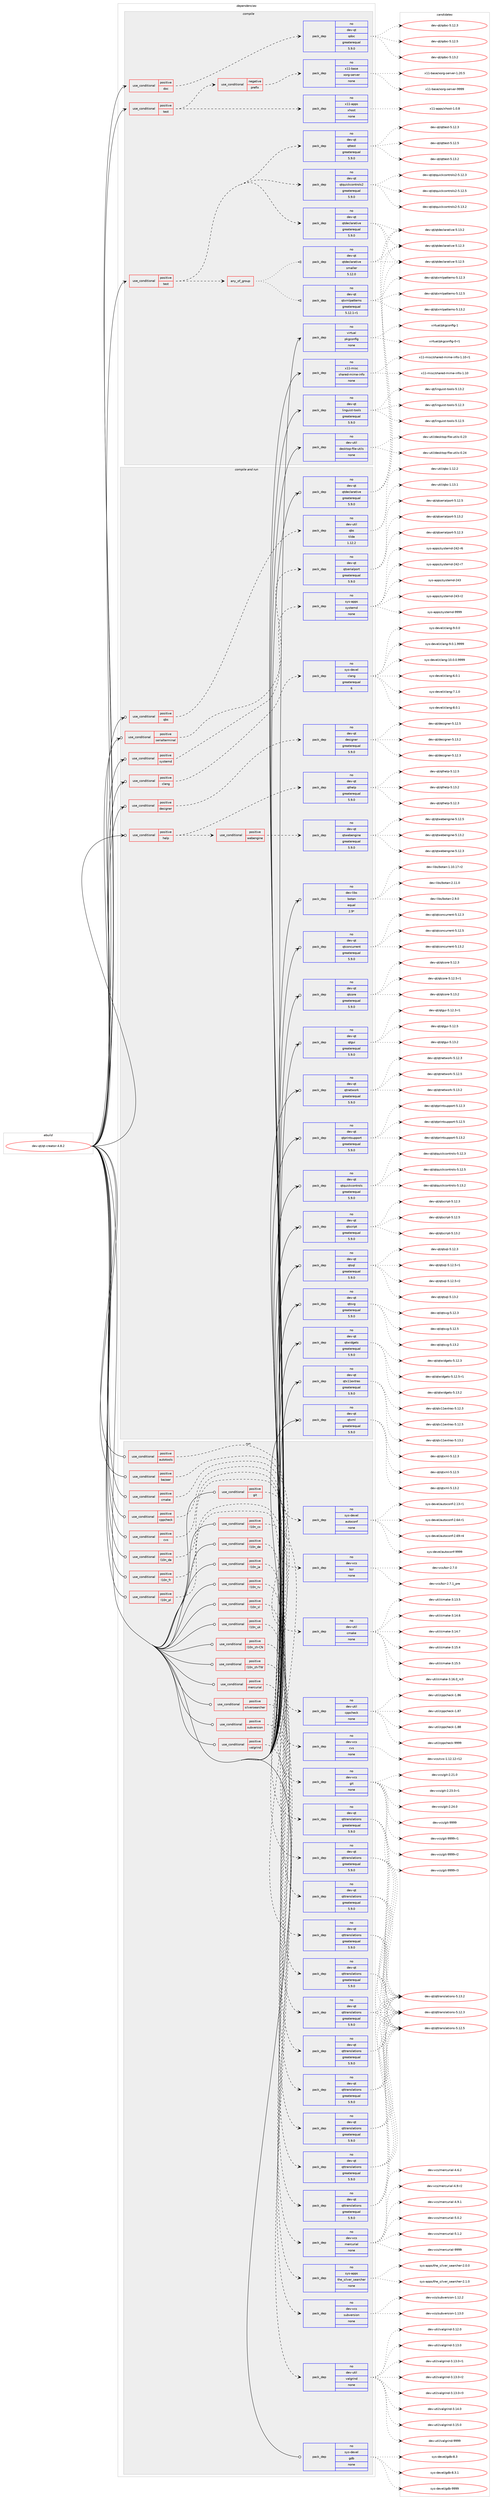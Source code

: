 digraph prolog {

# *************
# Graph options
# *************

newrank=true;
concentrate=true;
compound=true;
graph [rankdir=LR,fontname=Helvetica,fontsize=10,ranksep=1.5];#, ranksep=2.5, nodesep=0.2];
edge  [arrowhead=vee];
node  [fontname=Helvetica,fontsize=10];

# **********
# The ebuild
# **********

subgraph cluster_leftcol {
color=gray;
rank=same;
label=<<i>ebuild</i>>;
id [label="dev-qt/qt-creator-4.8.2", color=red, width=4, href="../dev-qt/qt-creator-4.8.2.svg"];
}

# ****************
# The dependencies
# ****************

subgraph cluster_midcol {
color=gray;
label=<<i>dependencies</i>>;
subgraph cluster_compile {
fillcolor="#eeeeee";
style=filled;
label=<<i>compile</i>>;
subgraph cond152098 {
dependency645873 [label=<<TABLE BORDER="0" CELLBORDER="1" CELLSPACING="0" CELLPADDING="4"><TR><TD ROWSPAN="3" CELLPADDING="10">use_conditional</TD></TR><TR><TD>positive</TD></TR><TR><TD>doc</TD></TR></TABLE>>, shape=none, color=red];
subgraph pack481886 {
dependency645874 [label=<<TABLE BORDER="0" CELLBORDER="1" CELLSPACING="0" CELLPADDING="4" WIDTH="220"><TR><TD ROWSPAN="6" CELLPADDING="30">pack_dep</TD></TR><TR><TD WIDTH="110">no</TD></TR><TR><TD>dev-qt</TD></TR><TR><TD>qdoc</TD></TR><TR><TD>greaterequal</TD></TR><TR><TD>5.9.0</TD></TR></TABLE>>, shape=none, color=blue];
}
dependency645873:e -> dependency645874:w [weight=20,style="dashed",arrowhead="vee"];
}
id:e -> dependency645873:w [weight=20,style="solid",arrowhead="vee"];
subgraph cond152099 {
dependency645875 [label=<<TABLE BORDER="0" CELLBORDER="1" CELLSPACING="0" CELLPADDING="4"><TR><TD ROWSPAN="3" CELLPADDING="10">use_conditional</TD></TR><TR><TD>positive</TD></TR><TR><TD>test</TD></TR></TABLE>>, shape=none, color=red];
subgraph cond152100 {
dependency645876 [label=<<TABLE BORDER="0" CELLBORDER="1" CELLSPACING="0" CELLPADDING="4"><TR><TD ROWSPAN="3" CELLPADDING="10">use_conditional</TD></TR><TR><TD>negative</TD></TR><TR><TD>prefix</TD></TR></TABLE>>, shape=none, color=red];
subgraph pack481887 {
dependency645877 [label=<<TABLE BORDER="0" CELLBORDER="1" CELLSPACING="0" CELLPADDING="4" WIDTH="220"><TR><TD ROWSPAN="6" CELLPADDING="30">pack_dep</TD></TR><TR><TD WIDTH="110">no</TD></TR><TR><TD>x11-base</TD></TR><TR><TD>xorg-server</TD></TR><TR><TD>none</TD></TR><TR><TD></TD></TR></TABLE>>, shape=none, color=blue];
}
dependency645876:e -> dependency645877:w [weight=20,style="dashed",arrowhead="vee"];
}
dependency645875:e -> dependency645876:w [weight=20,style="dashed",arrowhead="vee"];
subgraph pack481888 {
dependency645878 [label=<<TABLE BORDER="0" CELLBORDER="1" CELLSPACING="0" CELLPADDING="4" WIDTH="220"><TR><TD ROWSPAN="6" CELLPADDING="30">pack_dep</TD></TR><TR><TD WIDTH="110">no</TD></TR><TR><TD>x11-apps</TD></TR><TR><TD>xhost</TD></TR><TR><TD>none</TD></TR><TR><TD></TD></TR></TABLE>>, shape=none, color=blue];
}
dependency645875:e -> dependency645878:w [weight=20,style="dashed",arrowhead="vee"];
}
id:e -> dependency645875:w [weight=20,style="solid",arrowhead="vee"];
subgraph cond152101 {
dependency645879 [label=<<TABLE BORDER="0" CELLBORDER="1" CELLSPACING="0" CELLPADDING="4"><TR><TD ROWSPAN="3" CELLPADDING="10">use_conditional</TD></TR><TR><TD>positive</TD></TR><TR><TD>test</TD></TR></TABLE>>, shape=none, color=red];
subgraph pack481889 {
dependency645880 [label=<<TABLE BORDER="0" CELLBORDER="1" CELLSPACING="0" CELLPADDING="4" WIDTH="220"><TR><TD ROWSPAN="6" CELLPADDING="30">pack_dep</TD></TR><TR><TD WIDTH="110">no</TD></TR><TR><TD>dev-qt</TD></TR><TR><TD>qtdeclarative</TD></TR><TR><TD>greaterequal</TD></TR><TR><TD>5.9.0</TD></TR></TABLE>>, shape=none, color=blue];
}
dependency645879:e -> dependency645880:w [weight=20,style="dashed",arrowhead="vee"];
subgraph any11511 {
dependency645881 [label=<<TABLE BORDER="0" CELLBORDER="1" CELLSPACING="0" CELLPADDING="4"><TR><TD CELLPADDING="10">any_of_group</TD></TR></TABLE>>, shape=none, color=red];subgraph pack481890 {
dependency645882 [label=<<TABLE BORDER="0" CELLBORDER="1" CELLSPACING="0" CELLPADDING="4" WIDTH="220"><TR><TD ROWSPAN="6" CELLPADDING="30">pack_dep</TD></TR><TR><TD WIDTH="110">no</TD></TR><TR><TD>dev-qt</TD></TR><TR><TD>qtxmlpatterns</TD></TR><TR><TD>greaterequal</TD></TR><TR><TD>5.12.1-r1</TD></TR></TABLE>>, shape=none, color=blue];
}
dependency645881:e -> dependency645882:w [weight=20,style="dotted",arrowhead="oinv"];
subgraph pack481891 {
dependency645883 [label=<<TABLE BORDER="0" CELLBORDER="1" CELLSPACING="0" CELLPADDING="4" WIDTH="220"><TR><TD ROWSPAN="6" CELLPADDING="30">pack_dep</TD></TR><TR><TD WIDTH="110">no</TD></TR><TR><TD>dev-qt</TD></TR><TR><TD>qtdeclarative</TD></TR><TR><TD>smaller</TD></TR><TR><TD>5.12.0</TD></TR></TABLE>>, shape=none, color=blue];
}
dependency645881:e -> dependency645883:w [weight=20,style="dotted",arrowhead="oinv"];
}
dependency645879:e -> dependency645881:w [weight=20,style="dashed",arrowhead="vee"];
subgraph pack481892 {
dependency645884 [label=<<TABLE BORDER="0" CELLBORDER="1" CELLSPACING="0" CELLPADDING="4" WIDTH="220"><TR><TD ROWSPAN="6" CELLPADDING="30">pack_dep</TD></TR><TR><TD WIDTH="110">no</TD></TR><TR><TD>dev-qt</TD></TR><TR><TD>qtquickcontrols2</TD></TR><TR><TD>greaterequal</TD></TR><TR><TD>5.9.0</TD></TR></TABLE>>, shape=none, color=blue];
}
dependency645879:e -> dependency645884:w [weight=20,style="dashed",arrowhead="vee"];
subgraph pack481893 {
dependency645885 [label=<<TABLE BORDER="0" CELLBORDER="1" CELLSPACING="0" CELLPADDING="4" WIDTH="220"><TR><TD ROWSPAN="6" CELLPADDING="30">pack_dep</TD></TR><TR><TD WIDTH="110">no</TD></TR><TR><TD>dev-qt</TD></TR><TR><TD>qttest</TD></TR><TR><TD>greaterequal</TD></TR><TR><TD>5.9.0</TD></TR></TABLE>>, shape=none, color=blue];
}
dependency645879:e -> dependency645885:w [weight=20,style="dashed",arrowhead="vee"];
}
id:e -> dependency645879:w [weight=20,style="solid",arrowhead="vee"];
subgraph pack481894 {
dependency645886 [label=<<TABLE BORDER="0" CELLBORDER="1" CELLSPACING="0" CELLPADDING="4" WIDTH="220"><TR><TD ROWSPAN="6" CELLPADDING="30">pack_dep</TD></TR><TR><TD WIDTH="110">no</TD></TR><TR><TD>dev-qt</TD></TR><TR><TD>linguist-tools</TD></TR><TR><TD>greaterequal</TD></TR><TR><TD>5.9.0</TD></TR></TABLE>>, shape=none, color=blue];
}
id:e -> dependency645886:w [weight=20,style="solid",arrowhead="vee"];
subgraph pack481895 {
dependency645887 [label=<<TABLE BORDER="0" CELLBORDER="1" CELLSPACING="0" CELLPADDING="4" WIDTH="220"><TR><TD ROWSPAN="6" CELLPADDING="30">pack_dep</TD></TR><TR><TD WIDTH="110">no</TD></TR><TR><TD>dev-util</TD></TR><TR><TD>desktop-file-utils</TD></TR><TR><TD>none</TD></TR><TR><TD></TD></TR></TABLE>>, shape=none, color=blue];
}
id:e -> dependency645887:w [weight=20,style="solid",arrowhead="vee"];
subgraph pack481896 {
dependency645888 [label=<<TABLE BORDER="0" CELLBORDER="1" CELLSPACING="0" CELLPADDING="4" WIDTH="220"><TR><TD ROWSPAN="6" CELLPADDING="30">pack_dep</TD></TR><TR><TD WIDTH="110">no</TD></TR><TR><TD>virtual</TD></TR><TR><TD>pkgconfig</TD></TR><TR><TD>none</TD></TR><TR><TD></TD></TR></TABLE>>, shape=none, color=blue];
}
id:e -> dependency645888:w [weight=20,style="solid",arrowhead="vee"];
subgraph pack481897 {
dependency645889 [label=<<TABLE BORDER="0" CELLBORDER="1" CELLSPACING="0" CELLPADDING="4" WIDTH="220"><TR><TD ROWSPAN="6" CELLPADDING="30">pack_dep</TD></TR><TR><TD WIDTH="110">no</TD></TR><TR><TD>x11-misc</TD></TR><TR><TD>shared-mime-info</TD></TR><TR><TD>none</TD></TR><TR><TD></TD></TR></TABLE>>, shape=none, color=blue];
}
id:e -> dependency645889:w [weight=20,style="solid",arrowhead="vee"];
}
subgraph cluster_compileandrun {
fillcolor="#eeeeee";
style=filled;
label=<<i>compile and run</i>>;
subgraph cond152102 {
dependency645890 [label=<<TABLE BORDER="0" CELLBORDER="1" CELLSPACING="0" CELLPADDING="4"><TR><TD ROWSPAN="3" CELLPADDING="10">use_conditional</TD></TR><TR><TD>positive</TD></TR><TR><TD>clang</TD></TR></TABLE>>, shape=none, color=red];
subgraph pack481898 {
dependency645891 [label=<<TABLE BORDER="0" CELLBORDER="1" CELLSPACING="0" CELLPADDING="4" WIDTH="220"><TR><TD ROWSPAN="6" CELLPADDING="30">pack_dep</TD></TR><TR><TD WIDTH="110">no</TD></TR><TR><TD>sys-devel</TD></TR><TR><TD>clang</TD></TR><TR><TD>greaterequal</TD></TR><TR><TD>6</TD></TR></TABLE>>, shape=none, color=blue];
}
dependency645890:e -> dependency645891:w [weight=20,style="dashed",arrowhead="vee"];
}
id:e -> dependency645890:w [weight=20,style="solid",arrowhead="odotvee"];
subgraph cond152103 {
dependency645892 [label=<<TABLE BORDER="0" CELLBORDER="1" CELLSPACING="0" CELLPADDING="4"><TR><TD ROWSPAN="3" CELLPADDING="10">use_conditional</TD></TR><TR><TD>positive</TD></TR><TR><TD>designer</TD></TR></TABLE>>, shape=none, color=red];
subgraph pack481899 {
dependency645893 [label=<<TABLE BORDER="0" CELLBORDER="1" CELLSPACING="0" CELLPADDING="4" WIDTH="220"><TR><TD ROWSPAN="6" CELLPADDING="30">pack_dep</TD></TR><TR><TD WIDTH="110">no</TD></TR><TR><TD>dev-qt</TD></TR><TR><TD>designer</TD></TR><TR><TD>greaterequal</TD></TR><TR><TD>5.9.0</TD></TR></TABLE>>, shape=none, color=blue];
}
dependency645892:e -> dependency645893:w [weight=20,style="dashed",arrowhead="vee"];
}
id:e -> dependency645892:w [weight=20,style="solid",arrowhead="odotvee"];
subgraph cond152104 {
dependency645894 [label=<<TABLE BORDER="0" CELLBORDER="1" CELLSPACING="0" CELLPADDING="4"><TR><TD ROWSPAN="3" CELLPADDING="10">use_conditional</TD></TR><TR><TD>positive</TD></TR><TR><TD>help</TD></TR></TABLE>>, shape=none, color=red];
subgraph pack481900 {
dependency645895 [label=<<TABLE BORDER="0" CELLBORDER="1" CELLSPACING="0" CELLPADDING="4" WIDTH="220"><TR><TD ROWSPAN="6" CELLPADDING="30">pack_dep</TD></TR><TR><TD WIDTH="110">no</TD></TR><TR><TD>dev-qt</TD></TR><TR><TD>qthelp</TD></TR><TR><TD>greaterequal</TD></TR><TR><TD>5.9.0</TD></TR></TABLE>>, shape=none, color=blue];
}
dependency645894:e -> dependency645895:w [weight=20,style="dashed",arrowhead="vee"];
subgraph cond152105 {
dependency645896 [label=<<TABLE BORDER="0" CELLBORDER="1" CELLSPACING="0" CELLPADDING="4"><TR><TD ROWSPAN="3" CELLPADDING="10">use_conditional</TD></TR><TR><TD>positive</TD></TR><TR><TD>webengine</TD></TR></TABLE>>, shape=none, color=red];
subgraph pack481901 {
dependency645897 [label=<<TABLE BORDER="0" CELLBORDER="1" CELLSPACING="0" CELLPADDING="4" WIDTH="220"><TR><TD ROWSPAN="6" CELLPADDING="30">pack_dep</TD></TR><TR><TD WIDTH="110">no</TD></TR><TR><TD>dev-qt</TD></TR><TR><TD>qtwebengine</TD></TR><TR><TD>greaterequal</TD></TR><TR><TD>5.9.0</TD></TR></TABLE>>, shape=none, color=blue];
}
dependency645896:e -> dependency645897:w [weight=20,style="dashed",arrowhead="vee"];
}
dependency645894:e -> dependency645896:w [weight=20,style="dashed",arrowhead="vee"];
}
id:e -> dependency645894:w [weight=20,style="solid",arrowhead="odotvee"];
subgraph cond152106 {
dependency645898 [label=<<TABLE BORDER="0" CELLBORDER="1" CELLSPACING="0" CELLPADDING="4"><TR><TD ROWSPAN="3" CELLPADDING="10">use_conditional</TD></TR><TR><TD>positive</TD></TR><TR><TD>qbs</TD></TR></TABLE>>, shape=none, color=red];
subgraph pack481902 {
dependency645899 [label=<<TABLE BORDER="0" CELLBORDER="1" CELLSPACING="0" CELLPADDING="4" WIDTH="220"><TR><TD ROWSPAN="6" CELLPADDING="30">pack_dep</TD></TR><TR><TD WIDTH="110">no</TD></TR><TR><TD>dev-util</TD></TR><TR><TD>qbs</TD></TR><TR><TD>tilde</TD></TR><TR><TD>1.12.2</TD></TR></TABLE>>, shape=none, color=blue];
}
dependency645898:e -> dependency645899:w [weight=20,style="dashed",arrowhead="vee"];
}
id:e -> dependency645898:w [weight=20,style="solid",arrowhead="odotvee"];
subgraph cond152107 {
dependency645900 [label=<<TABLE BORDER="0" CELLBORDER="1" CELLSPACING="0" CELLPADDING="4"><TR><TD ROWSPAN="3" CELLPADDING="10">use_conditional</TD></TR><TR><TD>positive</TD></TR><TR><TD>serialterminal</TD></TR></TABLE>>, shape=none, color=red];
subgraph pack481903 {
dependency645901 [label=<<TABLE BORDER="0" CELLBORDER="1" CELLSPACING="0" CELLPADDING="4" WIDTH="220"><TR><TD ROWSPAN="6" CELLPADDING="30">pack_dep</TD></TR><TR><TD WIDTH="110">no</TD></TR><TR><TD>dev-qt</TD></TR><TR><TD>qtserialport</TD></TR><TR><TD>greaterequal</TD></TR><TR><TD>5.9.0</TD></TR></TABLE>>, shape=none, color=blue];
}
dependency645900:e -> dependency645901:w [weight=20,style="dashed",arrowhead="vee"];
}
id:e -> dependency645900:w [weight=20,style="solid",arrowhead="odotvee"];
subgraph cond152108 {
dependency645902 [label=<<TABLE BORDER="0" CELLBORDER="1" CELLSPACING="0" CELLPADDING="4"><TR><TD ROWSPAN="3" CELLPADDING="10">use_conditional</TD></TR><TR><TD>positive</TD></TR><TR><TD>systemd</TD></TR></TABLE>>, shape=none, color=red];
subgraph pack481904 {
dependency645903 [label=<<TABLE BORDER="0" CELLBORDER="1" CELLSPACING="0" CELLPADDING="4" WIDTH="220"><TR><TD ROWSPAN="6" CELLPADDING="30">pack_dep</TD></TR><TR><TD WIDTH="110">no</TD></TR><TR><TD>sys-apps</TD></TR><TR><TD>systemd</TD></TR><TR><TD>none</TD></TR><TR><TD></TD></TR></TABLE>>, shape=none, color=blue];
}
dependency645902:e -> dependency645903:w [weight=20,style="dashed",arrowhead="vee"];
}
id:e -> dependency645902:w [weight=20,style="solid",arrowhead="odotvee"];
subgraph pack481905 {
dependency645904 [label=<<TABLE BORDER="0" CELLBORDER="1" CELLSPACING="0" CELLPADDING="4" WIDTH="220"><TR><TD ROWSPAN="6" CELLPADDING="30">pack_dep</TD></TR><TR><TD WIDTH="110">no</TD></TR><TR><TD>dev-libs</TD></TR><TR><TD>botan</TD></TR><TR><TD>equal</TD></TR><TR><TD>2.9*</TD></TR></TABLE>>, shape=none, color=blue];
}
id:e -> dependency645904:w [weight=20,style="solid",arrowhead="odotvee"];
subgraph pack481906 {
dependency645905 [label=<<TABLE BORDER="0" CELLBORDER="1" CELLSPACING="0" CELLPADDING="4" WIDTH="220"><TR><TD ROWSPAN="6" CELLPADDING="30">pack_dep</TD></TR><TR><TD WIDTH="110">no</TD></TR><TR><TD>dev-qt</TD></TR><TR><TD>qtconcurrent</TD></TR><TR><TD>greaterequal</TD></TR><TR><TD>5.9.0</TD></TR></TABLE>>, shape=none, color=blue];
}
id:e -> dependency645905:w [weight=20,style="solid",arrowhead="odotvee"];
subgraph pack481907 {
dependency645906 [label=<<TABLE BORDER="0" CELLBORDER="1" CELLSPACING="0" CELLPADDING="4" WIDTH="220"><TR><TD ROWSPAN="6" CELLPADDING="30">pack_dep</TD></TR><TR><TD WIDTH="110">no</TD></TR><TR><TD>dev-qt</TD></TR><TR><TD>qtcore</TD></TR><TR><TD>greaterequal</TD></TR><TR><TD>5.9.0</TD></TR></TABLE>>, shape=none, color=blue];
}
id:e -> dependency645906:w [weight=20,style="solid",arrowhead="odotvee"];
subgraph pack481908 {
dependency645907 [label=<<TABLE BORDER="0" CELLBORDER="1" CELLSPACING="0" CELLPADDING="4" WIDTH="220"><TR><TD ROWSPAN="6" CELLPADDING="30">pack_dep</TD></TR><TR><TD WIDTH="110">no</TD></TR><TR><TD>dev-qt</TD></TR><TR><TD>qtdeclarative</TD></TR><TR><TD>greaterequal</TD></TR><TR><TD>5.9.0</TD></TR></TABLE>>, shape=none, color=blue];
}
id:e -> dependency645907:w [weight=20,style="solid",arrowhead="odotvee"];
subgraph pack481909 {
dependency645908 [label=<<TABLE BORDER="0" CELLBORDER="1" CELLSPACING="0" CELLPADDING="4" WIDTH="220"><TR><TD ROWSPAN="6" CELLPADDING="30">pack_dep</TD></TR><TR><TD WIDTH="110">no</TD></TR><TR><TD>dev-qt</TD></TR><TR><TD>qtgui</TD></TR><TR><TD>greaterequal</TD></TR><TR><TD>5.9.0</TD></TR></TABLE>>, shape=none, color=blue];
}
id:e -> dependency645908:w [weight=20,style="solid",arrowhead="odotvee"];
subgraph pack481910 {
dependency645909 [label=<<TABLE BORDER="0" CELLBORDER="1" CELLSPACING="0" CELLPADDING="4" WIDTH="220"><TR><TD ROWSPAN="6" CELLPADDING="30">pack_dep</TD></TR><TR><TD WIDTH="110">no</TD></TR><TR><TD>dev-qt</TD></TR><TR><TD>qtnetwork</TD></TR><TR><TD>greaterequal</TD></TR><TR><TD>5.9.0</TD></TR></TABLE>>, shape=none, color=blue];
}
id:e -> dependency645909:w [weight=20,style="solid",arrowhead="odotvee"];
subgraph pack481911 {
dependency645910 [label=<<TABLE BORDER="0" CELLBORDER="1" CELLSPACING="0" CELLPADDING="4" WIDTH="220"><TR><TD ROWSPAN="6" CELLPADDING="30">pack_dep</TD></TR><TR><TD WIDTH="110">no</TD></TR><TR><TD>dev-qt</TD></TR><TR><TD>qtprintsupport</TD></TR><TR><TD>greaterequal</TD></TR><TR><TD>5.9.0</TD></TR></TABLE>>, shape=none, color=blue];
}
id:e -> dependency645910:w [weight=20,style="solid",arrowhead="odotvee"];
subgraph pack481912 {
dependency645911 [label=<<TABLE BORDER="0" CELLBORDER="1" CELLSPACING="0" CELLPADDING="4" WIDTH="220"><TR><TD ROWSPAN="6" CELLPADDING="30">pack_dep</TD></TR><TR><TD WIDTH="110">no</TD></TR><TR><TD>dev-qt</TD></TR><TR><TD>qtquickcontrols</TD></TR><TR><TD>greaterequal</TD></TR><TR><TD>5.9.0</TD></TR></TABLE>>, shape=none, color=blue];
}
id:e -> dependency645911:w [weight=20,style="solid",arrowhead="odotvee"];
subgraph pack481913 {
dependency645912 [label=<<TABLE BORDER="0" CELLBORDER="1" CELLSPACING="0" CELLPADDING="4" WIDTH="220"><TR><TD ROWSPAN="6" CELLPADDING="30">pack_dep</TD></TR><TR><TD WIDTH="110">no</TD></TR><TR><TD>dev-qt</TD></TR><TR><TD>qtscript</TD></TR><TR><TD>greaterequal</TD></TR><TR><TD>5.9.0</TD></TR></TABLE>>, shape=none, color=blue];
}
id:e -> dependency645912:w [weight=20,style="solid",arrowhead="odotvee"];
subgraph pack481914 {
dependency645913 [label=<<TABLE BORDER="0" CELLBORDER="1" CELLSPACING="0" CELLPADDING="4" WIDTH="220"><TR><TD ROWSPAN="6" CELLPADDING="30">pack_dep</TD></TR><TR><TD WIDTH="110">no</TD></TR><TR><TD>dev-qt</TD></TR><TR><TD>qtsql</TD></TR><TR><TD>greaterequal</TD></TR><TR><TD>5.9.0</TD></TR></TABLE>>, shape=none, color=blue];
}
id:e -> dependency645913:w [weight=20,style="solid",arrowhead="odotvee"];
subgraph pack481915 {
dependency645914 [label=<<TABLE BORDER="0" CELLBORDER="1" CELLSPACING="0" CELLPADDING="4" WIDTH="220"><TR><TD ROWSPAN="6" CELLPADDING="30">pack_dep</TD></TR><TR><TD WIDTH="110">no</TD></TR><TR><TD>dev-qt</TD></TR><TR><TD>qtsvg</TD></TR><TR><TD>greaterequal</TD></TR><TR><TD>5.9.0</TD></TR></TABLE>>, shape=none, color=blue];
}
id:e -> dependency645914:w [weight=20,style="solid",arrowhead="odotvee"];
subgraph pack481916 {
dependency645915 [label=<<TABLE BORDER="0" CELLBORDER="1" CELLSPACING="0" CELLPADDING="4" WIDTH="220"><TR><TD ROWSPAN="6" CELLPADDING="30">pack_dep</TD></TR><TR><TD WIDTH="110">no</TD></TR><TR><TD>dev-qt</TD></TR><TR><TD>qtwidgets</TD></TR><TR><TD>greaterequal</TD></TR><TR><TD>5.9.0</TD></TR></TABLE>>, shape=none, color=blue];
}
id:e -> dependency645915:w [weight=20,style="solid",arrowhead="odotvee"];
subgraph pack481917 {
dependency645916 [label=<<TABLE BORDER="0" CELLBORDER="1" CELLSPACING="0" CELLPADDING="4" WIDTH="220"><TR><TD ROWSPAN="6" CELLPADDING="30">pack_dep</TD></TR><TR><TD WIDTH="110">no</TD></TR><TR><TD>dev-qt</TD></TR><TR><TD>qtx11extras</TD></TR><TR><TD>greaterequal</TD></TR><TR><TD>5.9.0</TD></TR></TABLE>>, shape=none, color=blue];
}
id:e -> dependency645916:w [weight=20,style="solid",arrowhead="odotvee"];
subgraph pack481918 {
dependency645917 [label=<<TABLE BORDER="0" CELLBORDER="1" CELLSPACING="0" CELLPADDING="4" WIDTH="220"><TR><TD ROWSPAN="6" CELLPADDING="30">pack_dep</TD></TR><TR><TD WIDTH="110">no</TD></TR><TR><TD>dev-qt</TD></TR><TR><TD>qtxml</TD></TR><TR><TD>greaterequal</TD></TR><TR><TD>5.9.0</TD></TR></TABLE>>, shape=none, color=blue];
}
id:e -> dependency645917:w [weight=20,style="solid",arrowhead="odotvee"];
}
subgraph cluster_run {
fillcolor="#eeeeee";
style=filled;
label=<<i>run</i>>;
subgraph cond152109 {
dependency645918 [label=<<TABLE BORDER="0" CELLBORDER="1" CELLSPACING="0" CELLPADDING="4"><TR><TD ROWSPAN="3" CELLPADDING="10">use_conditional</TD></TR><TR><TD>positive</TD></TR><TR><TD>autotools</TD></TR></TABLE>>, shape=none, color=red];
subgraph pack481919 {
dependency645919 [label=<<TABLE BORDER="0" CELLBORDER="1" CELLSPACING="0" CELLPADDING="4" WIDTH="220"><TR><TD ROWSPAN="6" CELLPADDING="30">pack_dep</TD></TR><TR><TD WIDTH="110">no</TD></TR><TR><TD>sys-devel</TD></TR><TR><TD>autoconf</TD></TR><TR><TD>none</TD></TR><TR><TD></TD></TR></TABLE>>, shape=none, color=blue];
}
dependency645918:e -> dependency645919:w [weight=20,style="dashed",arrowhead="vee"];
}
id:e -> dependency645918:w [weight=20,style="solid",arrowhead="odot"];
subgraph cond152110 {
dependency645920 [label=<<TABLE BORDER="0" CELLBORDER="1" CELLSPACING="0" CELLPADDING="4"><TR><TD ROWSPAN="3" CELLPADDING="10">use_conditional</TD></TR><TR><TD>positive</TD></TR><TR><TD>bazaar</TD></TR></TABLE>>, shape=none, color=red];
subgraph pack481920 {
dependency645921 [label=<<TABLE BORDER="0" CELLBORDER="1" CELLSPACING="0" CELLPADDING="4" WIDTH="220"><TR><TD ROWSPAN="6" CELLPADDING="30">pack_dep</TD></TR><TR><TD WIDTH="110">no</TD></TR><TR><TD>dev-vcs</TD></TR><TR><TD>bzr</TD></TR><TR><TD>none</TD></TR><TR><TD></TD></TR></TABLE>>, shape=none, color=blue];
}
dependency645920:e -> dependency645921:w [weight=20,style="dashed",arrowhead="vee"];
}
id:e -> dependency645920:w [weight=20,style="solid",arrowhead="odot"];
subgraph cond152111 {
dependency645922 [label=<<TABLE BORDER="0" CELLBORDER="1" CELLSPACING="0" CELLPADDING="4"><TR><TD ROWSPAN="3" CELLPADDING="10">use_conditional</TD></TR><TR><TD>positive</TD></TR><TR><TD>cmake</TD></TR></TABLE>>, shape=none, color=red];
subgraph pack481921 {
dependency645923 [label=<<TABLE BORDER="0" CELLBORDER="1" CELLSPACING="0" CELLPADDING="4" WIDTH="220"><TR><TD ROWSPAN="6" CELLPADDING="30">pack_dep</TD></TR><TR><TD WIDTH="110">no</TD></TR><TR><TD>dev-util</TD></TR><TR><TD>cmake</TD></TR><TR><TD>none</TD></TR><TR><TD></TD></TR></TABLE>>, shape=none, color=blue];
}
dependency645922:e -> dependency645923:w [weight=20,style="dashed",arrowhead="vee"];
}
id:e -> dependency645922:w [weight=20,style="solid",arrowhead="odot"];
subgraph cond152112 {
dependency645924 [label=<<TABLE BORDER="0" CELLBORDER="1" CELLSPACING="0" CELLPADDING="4"><TR><TD ROWSPAN="3" CELLPADDING="10">use_conditional</TD></TR><TR><TD>positive</TD></TR><TR><TD>cppcheck</TD></TR></TABLE>>, shape=none, color=red];
subgraph pack481922 {
dependency645925 [label=<<TABLE BORDER="0" CELLBORDER="1" CELLSPACING="0" CELLPADDING="4" WIDTH="220"><TR><TD ROWSPAN="6" CELLPADDING="30">pack_dep</TD></TR><TR><TD WIDTH="110">no</TD></TR><TR><TD>dev-util</TD></TR><TR><TD>cppcheck</TD></TR><TR><TD>none</TD></TR><TR><TD></TD></TR></TABLE>>, shape=none, color=blue];
}
dependency645924:e -> dependency645925:w [weight=20,style="dashed",arrowhead="vee"];
}
id:e -> dependency645924:w [weight=20,style="solid",arrowhead="odot"];
subgraph cond152113 {
dependency645926 [label=<<TABLE BORDER="0" CELLBORDER="1" CELLSPACING="0" CELLPADDING="4"><TR><TD ROWSPAN="3" CELLPADDING="10">use_conditional</TD></TR><TR><TD>positive</TD></TR><TR><TD>cvs</TD></TR></TABLE>>, shape=none, color=red];
subgraph pack481923 {
dependency645927 [label=<<TABLE BORDER="0" CELLBORDER="1" CELLSPACING="0" CELLPADDING="4" WIDTH="220"><TR><TD ROWSPAN="6" CELLPADDING="30">pack_dep</TD></TR><TR><TD WIDTH="110">no</TD></TR><TR><TD>dev-vcs</TD></TR><TR><TD>cvs</TD></TR><TR><TD>none</TD></TR><TR><TD></TD></TR></TABLE>>, shape=none, color=blue];
}
dependency645926:e -> dependency645927:w [weight=20,style="dashed",arrowhead="vee"];
}
id:e -> dependency645926:w [weight=20,style="solid",arrowhead="odot"];
subgraph cond152114 {
dependency645928 [label=<<TABLE BORDER="0" CELLBORDER="1" CELLSPACING="0" CELLPADDING="4"><TR><TD ROWSPAN="3" CELLPADDING="10">use_conditional</TD></TR><TR><TD>positive</TD></TR><TR><TD>git</TD></TR></TABLE>>, shape=none, color=red];
subgraph pack481924 {
dependency645929 [label=<<TABLE BORDER="0" CELLBORDER="1" CELLSPACING="0" CELLPADDING="4" WIDTH="220"><TR><TD ROWSPAN="6" CELLPADDING="30">pack_dep</TD></TR><TR><TD WIDTH="110">no</TD></TR><TR><TD>dev-vcs</TD></TR><TR><TD>git</TD></TR><TR><TD>none</TD></TR><TR><TD></TD></TR></TABLE>>, shape=none, color=blue];
}
dependency645928:e -> dependency645929:w [weight=20,style="dashed",arrowhead="vee"];
}
id:e -> dependency645928:w [weight=20,style="solid",arrowhead="odot"];
subgraph cond152115 {
dependency645930 [label=<<TABLE BORDER="0" CELLBORDER="1" CELLSPACING="0" CELLPADDING="4"><TR><TD ROWSPAN="3" CELLPADDING="10">use_conditional</TD></TR><TR><TD>positive</TD></TR><TR><TD>l10n_cs</TD></TR></TABLE>>, shape=none, color=red];
subgraph pack481925 {
dependency645931 [label=<<TABLE BORDER="0" CELLBORDER="1" CELLSPACING="0" CELLPADDING="4" WIDTH="220"><TR><TD ROWSPAN="6" CELLPADDING="30">pack_dep</TD></TR><TR><TD WIDTH="110">no</TD></TR><TR><TD>dev-qt</TD></TR><TR><TD>qttranslations</TD></TR><TR><TD>greaterequal</TD></TR><TR><TD>5.9.0</TD></TR></TABLE>>, shape=none, color=blue];
}
dependency645930:e -> dependency645931:w [weight=20,style="dashed",arrowhead="vee"];
}
id:e -> dependency645930:w [weight=20,style="solid",arrowhead="odot"];
subgraph cond152116 {
dependency645932 [label=<<TABLE BORDER="0" CELLBORDER="1" CELLSPACING="0" CELLPADDING="4"><TR><TD ROWSPAN="3" CELLPADDING="10">use_conditional</TD></TR><TR><TD>positive</TD></TR><TR><TD>l10n_da</TD></TR></TABLE>>, shape=none, color=red];
subgraph pack481926 {
dependency645933 [label=<<TABLE BORDER="0" CELLBORDER="1" CELLSPACING="0" CELLPADDING="4" WIDTH="220"><TR><TD ROWSPAN="6" CELLPADDING="30">pack_dep</TD></TR><TR><TD WIDTH="110">no</TD></TR><TR><TD>dev-qt</TD></TR><TR><TD>qttranslations</TD></TR><TR><TD>greaterequal</TD></TR><TR><TD>5.9.0</TD></TR></TABLE>>, shape=none, color=blue];
}
dependency645932:e -> dependency645933:w [weight=20,style="dashed",arrowhead="vee"];
}
id:e -> dependency645932:w [weight=20,style="solid",arrowhead="odot"];
subgraph cond152117 {
dependency645934 [label=<<TABLE BORDER="0" CELLBORDER="1" CELLSPACING="0" CELLPADDING="4"><TR><TD ROWSPAN="3" CELLPADDING="10">use_conditional</TD></TR><TR><TD>positive</TD></TR><TR><TD>l10n_de</TD></TR></TABLE>>, shape=none, color=red];
subgraph pack481927 {
dependency645935 [label=<<TABLE BORDER="0" CELLBORDER="1" CELLSPACING="0" CELLPADDING="4" WIDTH="220"><TR><TD ROWSPAN="6" CELLPADDING="30">pack_dep</TD></TR><TR><TD WIDTH="110">no</TD></TR><TR><TD>dev-qt</TD></TR><TR><TD>qttranslations</TD></TR><TR><TD>greaterequal</TD></TR><TR><TD>5.9.0</TD></TR></TABLE>>, shape=none, color=blue];
}
dependency645934:e -> dependency645935:w [weight=20,style="dashed",arrowhead="vee"];
}
id:e -> dependency645934:w [weight=20,style="solid",arrowhead="odot"];
subgraph cond152118 {
dependency645936 [label=<<TABLE BORDER="0" CELLBORDER="1" CELLSPACING="0" CELLPADDING="4"><TR><TD ROWSPAN="3" CELLPADDING="10">use_conditional</TD></TR><TR><TD>positive</TD></TR><TR><TD>l10n_fr</TD></TR></TABLE>>, shape=none, color=red];
subgraph pack481928 {
dependency645937 [label=<<TABLE BORDER="0" CELLBORDER="1" CELLSPACING="0" CELLPADDING="4" WIDTH="220"><TR><TD ROWSPAN="6" CELLPADDING="30">pack_dep</TD></TR><TR><TD WIDTH="110">no</TD></TR><TR><TD>dev-qt</TD></TR><TR><TD>qttranslations</TD></TR><TR><TD>greaterequal</TD></TR><TR><TD>5.9.0</TD></TR></TABLE>>, shape=none, color=blue];
}
dependency645936:e -> dependency645937:w [weight=20,style="dashed",arrowhead="vee"];
}
id:e -> dependency645936:w [weight=20,style="solid",arrowhead="odot"];
subgraph cond152119 {
dependency645938 [label=<<TABLE BORDER="0" CELLBORDER="1" CELLSPACING="0" CELLPADDING="4"><TR><TD ROWSPAN="3" CELLPADDING="10">use_conditional</TD></TR><TR><TD>positive</TD></TR><TR><TD>l10n_ja</TD></TR></TABLE>>, shape=none, color=red];
subgraph pack481929 {
dependency645939 [label=<<TABLE BORDER="0" CELLBORDER="1" CELLSPACING="0" CELLPADDING="4" WIDTH="220"><TR><TD ROWSPAN="6" CELLPADDING="30">pack_dep</TD></TR><TR><TD WIDTH="110">no</TD></TR><TR><TD>dev-qt</TD></TR><TR><TD>qttranslations</TD></TR><TR><TD>greaterequal</TD></TR><TR><TD>5.9.0</TD></TR></TABLE>>, shape=none, color=blue];
}
dependency645938:e -> dependency645939:w [weight=20,style="dashed",arrowhead="vee"];
}
id:e -> dependency645938:w [weight=20,style="solid",arrowhead="odot"];
subgraph cond152120 {
dependency645940 [label=<<TABLE BORDER="0" CELLBORDER="1" CELLSPACING="0" CELLPADDING="4"><TR><TD ROWSPAN="3" CELLPADDING="10">use_conditional</TD></TR><TR><TD>positive</TD></TR><TR><TD>l10n_pl</TD></TR></TABLE>>, shape=none, color=red];
subgraph pack481930 {
dependency645941 [label=<<TABLE BORDER="0" CELLBORDER="1" CELLSPACING="0" CELLPADDING="4" WIDTH="220"><TR><TD ROWSPAN="6" CELLPADDING="30">pack_dep</TD></TR><TR><TD WIDTH="110">no</TD></TR><TR><TD>dev-qt</TD></TR><TR><TD>qttranslations</TD></TR><TR><TD>greaterequal</TD></TR><TR><TD>5.9.0</TD></TR></TABLE>>, shape=none, color=blue];
}
dependency645940:e -> dependency645941:w [weight=20,style="dashed",arrowhead="vee"];
}
id:e -> dependency645940:w [weight=20,style="solid",arrowhead="odot"];
subgraph cond152121 {
dependency645942 [label=<<TABLE BORDER="0" CELLBORDER="1" CELLSPACING="0" CELLPADDING="4"><TR><TD ROWSPAN="3" CELLPADDING="10">use_conditional</TD></TR><TR><TD>positive</TD></TR><TR><TD>l10n_ru</TD></TR></TABLE>>, shape=none, color=red];
subgraph pack481931 {
dependency645943 [label=<<TABLE BORDER="0" CELLBORDER="1" CELLSPACING="0" CELLPADDING="4" WIDTH="220"><TR><TD ROWSPAN="6" CELLPADDING="30">pack_dep</TD></TR><TR><TD WIDTH="110">no</TD></TR><TR><TD>dev-qt</TD></TR><TR><TD>qttranslations</TD></TR><TR><TD>greaterequal</TD></TR><TR><TD>5.9.0</TD></TR></TABLE>>, shape=none, color=blue];
}
dependency645942:e -> dependency645943:w [weight=20,style="dashed",arrowhead="vee"];
}
id:e -> dependency645942:w [weight=20,style="solid",arrowhead="odot"];
subgraph cond152122 {
dependency645944 [label=<<TABLE BORDER="0" CELLBORDER="1" CELLSPACING="0" CELLPADDING="4"><TR><TD ROWSPAN="3" CELLPADDING="10">use_conditional</TD></TR><TR><TD>positive</TD></TR><TR><TD>l10n_sl</TD></TR></TABLE>>, shape=none, color=red];
subgraph pack481932 {
dependency645945 [label=<<TABLE BORDER="0" CELLBORDER="1" CELLSPACING="0" CELLPADDING="4" WIDTH="220"><TR><TD ROWSPAN="6" CELLPADDING="30">pack_dep</TD></TR><TR><TD WIDTH="110">no</TD></TR><TR><TD>dev-qt</TD></TR><TR><TD>qttranslations</TD></TR><TR><TD>greaterequal</TD></TR><TR><TD>5.9.0</TD></TR></TABLE>>, shape=none, color=blue];
}
dependency645944:e -> dependency645945:w [weight=20,style="dashed",arrowhead="vee"];
}
id:e -> dependency645944:w [weight=20,style="solid",arrowhead="odot"];
subgraph cond152123 {
dependency645946 [label=<<TABLE BORDER="0" CELLBORDER="1" CELLSPACING="0" CELLPADDING="4"><TR><TD ROWSPAN="3" CELLPADDING="10">use_conditional</TD></TR><TR><TD>positive</TD></TR><TR><TD>l10n_uk</TD></TR></TABLE>>, shape=none, color=red];
subgraph pack481933 {
dependency645947 [label=<<TABLE BORDER="0" CELLBORDER="1" CELLSPACING="0" CELLPADDING="4" WIDTH="220"><TR><TD ROWSPAN="6" CELLPADDING="30">pack_dep</TD></TR><TR><TD WIDTH="110">no</TD></TR><TR><TD>dev-qt</TD></TR><TR><TD>qttranslations</TD></TR><TR><TD>greaterequal</TD></TR><TR><TD>5.9.0</TD></TR></TABLE>>, shape=none, color=blue];
}
dependency645946:e -> dependency645947:w [weight=20,style="dashed",arrowhead="vee"];
}
id:e -> dependency645946:w [weight=20,style="solid",arrowhead="odot"];
subgraph cond152124 {
dependency645948 [label=<<TABLE BORDER="0" CELLBORDER="1" CELLSPACING="0" CELLPADDING="4"><TR><TD ROWSPAN="3" CELLPADDING="10">use_conditional</TD></TR><TR><TD>positive</TD></TR><TR><TD>l10n_zh-CN</TD></TR></TABLE>>, shape=none, color=red];
subgraph pack481934 {
dependency645949 [label=<<TABLE BORDER="0" CELLBORDER="1" CELLSPACING="0" CELLPADDING="4" WIDTH="220"><TR><TD ROWSPAN="6" CELLPADDING="30">pack_dep</TD></TR><TR><TD WIDTH="110">no</TD></TR><TR><TD>dev-qt</TD></TR><TR><TD>qttranslations</TD></TR><TR><TD>greaterequal</TD></TR><TR><TD>5.9.0</TD></TR></TABLE>>, shape=none, color=blue];
}
dependency645948:e -> dependency645949:w [weight=20,style="dashed",arrowhead="vee"];
}
id:e -> dependency645948:w [weight=20,style="solid",arrowhead="odot"];
subgraph cond152125 {
dependency645950 [label=<<TABLE BORDER="0" CELLBORDER="1" CELLSPACING="0" CELLPADDING="4"><TR><TD ROWSPAN="3" CELLPADDING="10">use_conditional</TD></TR><TR><TD>positive</TD></TR><TR><TD>l10n_zh-TW</TD></TR></TABLE>>, shape=none, color=red];
subgraph pack481935 {
dependency645951 [label=<<TABLE BORDER="0" CELLBORDER="1" CELLSPACING="0" CELLPADDING="4" WIDTH="220"><TR><TD ROWSPAN="6" CELLPADDING="30">pack_dep</TD></TR><TR><TD WIDTH="110">no</TD></TR><TR><TD>dev-qt</TD></TR><TR><TD>qttranslations</TD></TR><TR><TD>greaterequal</TD></TR><TR><TD>5.9.0</TD></TR></TABLE>>, shape=none, color=blue];
}
dependency645950:e -> dependency645951:w [weight=20,style="dashed",arrowhead="vee"];
}
id:e -> dependency645950:w [weight=20,style="solid",arrowhead="odot"];
subgraph cond152126 {
dependency645952 [label=<<TABLE BORDER="0" CELLBORDER="1" CELLSPACING="0" CELLPADDING="4"><TR><TD ROWSPAN="3" CELLPADDING="10">use_conditional</TD></TR><TR><TD>positive</TD></TR><TR><TD>mercurial</TD></TR></TABLE>>, shape=none, color=red];
subgraph pack481936 {
dependency645953 [label=<<TABLE BORDER="0" CELLBORDER="1" CELLSPACING="0" CELLPADDING="4" WIDTH="220"><TR><TD ROWSPAN="6" CELLPADDING="30">pack_dep</TD></TR><TR><TD WIDTH="110">no</TD></TR><TR><TD>dev-vcs</TD></TR><TR><TD>mercurial</TD></TR><TR><TD>none</TD></TR><TR><TD></TD></TR></TABLE>>, shape=none, color=blue];
}
dependency645952:e -> dependency645953:w [weight=20,style="dashed",arrowhead="vee"];
}
id:e -> dependency645952:w [weight=20,style="solid",arrowhead="odot"];
subgraph cond152127 {
dependency645954 [label=<<TABLE BORDER="0" CELLBORDER="1" CELLSPACING="0" CELLPADDING="4"><TR><TD ROWSPAN="3" CELLPADDING="10">use_conditional</TD></TR><TR><TD>positive</TD></TR><TR><TD>silversearcher</TD></TR></TABLE>>, shape=none, color=red];
subgraph pack481937 {
dependency645955 [label=<<TABLE BORDER="0" CELLBORDER="1" CELLSPACING="0" CELLPADDING="4" WIDTH="220"><TR><TD ROWSPAN="6" CELLPADDING="30">pack_dep</TD></TR><TR><TD WIDTH="110">no</TD></TR><TR><TD>sys-apps</TD></TR><TR><TD>the_silver_searcher</TD></TR><TR><TD>none</TD></TR><TR><TD></TD></TR></TABLE>>, shape=none, color=blue];
}
dependency645954:e -> dependency645955:w [weight=20,style="dashed",arrowhead="vee"];
}
id:e -> dependency645954:w [weight=20,style="solid",arrowhead="odot"];
subgraph cond152128 {
dependency645956 [label=<<TABLE BORDER="0" CELLBORDER="1" CELLSPACING="0" CELLPADDING="4"><TR><TD ROWSPAN="3" CELLPADDING="10">use_conditional</TD></TR><TR><TD>positive</TD></TR><TR><TD>subversion</TD></TR></TABLE>>, shape=none, color=red];
subgraph pack481938 {
dependency645957 [label=<<TABLE BORDER="0" CELLBORDER="1" CELLSPACING="0" CELLPADDING="4" WIDTH="220"><TR><TD ROWSPAN="6" CELLPADDING="30">pack_dep</TD></TR><TR><TD WIDTH="110">no</TD></TR><TR><TD>dev-vcs</TD></TR><TR><TD>subversion</TD></TR><TR><TD>none</TD></TR><TR><TD></TD></TR></TABLE>>, shape=none, color=blue];
}
dependency645956:e -> dependency645957:w [weight=20,style="dashed",arrowhead="vee"];
}
id:e -> dependency645956:w [weight=20,style="solid",arrowhead="odot"];
subgraph cond152129 {
dependency645958 [label=<<TABLE BORDER="0" CELLBORDER="1" CELLSPACING="0" CELLPADDING="4"><TR><TD ROWSPAN="3" CELLPADDING="10">use_conditional</TD></TR><TR><TD>positive</TD></TR><TR><TD>valgrind</TD></TR></TABLE>>, shape=none, color=red];
subgraph pack481939 {
dependency645959 [label=<<TABLE BORDER="0" CELLBORDER="1" CELLSPACING="0" CELLPADDING="4" WIDTH="220"><TR><TD ROWSPAN="6" CELLPADDING="30">pack_dep</TD></TR><TR><TD WIDTH="110">no</TD></TR><TR><TD>dev-util</TD></TR><TR><TD>valgrind</TD></TR><TR><TD>none</TD></TR><TR><TD></TD></TR></TABLE>>, shape=none, color=blue];
}
dependency645958:e -> dependency645959:w [weight=20,style="dashed",arrowhead="vee"];
}
id:e -> dependency645958:w [weight=20,style="solid",arrowhead="odot"];
subgraph pack481940 {
dependency645960 [label=<<TABLE BORDER="0" CELLBORDER="1" CELLSPACING="0" CELLPADDING="4" WIDTH="220"><TR><TD ROWSPAN="6" CELLPADDING="30">pack_dep</TD></TR><TR><TD WIDTH="110">no</TD></TR><TR><TD>sys-devel</TD></TR><TR><TD>gdb</TD></TR><TR><TD>none</TD></TR><TR><TD></TD></TR></TABLE>>, shape=none, color=blue];
}
id:e -> dependency645960:w [weight=20,style="solid",arrowhead="odot"];
}
}

# **************
# The candidates
# **************

subgraph cluster_choices {
rank=same;
color=gray;
label=<<i>candidates</i>>;

subgraph choice481886 {
color=black;
nodesep=1;
choice10010111845113116471131001119945534649504651 [label="dev-qt/qdoc-5.12.3", color=red, width=4,href="../dev-qt/qdoc-5.12.3.svg"];
choice10010111845113116471131001119945534649504653 [label="dev-qt/qdoc-5.12.5", color=red, width=4,href="../dev-qt/qdoc-5.12.5.svg"];
choice10010111845113116471131001119945534649514650 [label="dev-qt/qdoc-5.13.2", color=red, width=4,href="../dev-qt/qdoc-5.13.2.svg"];
dependency645874:e -> choice10010111845113116471131001119945534649504651:w [style=dotted,weight="100"];
dependency645874:e -> choice10010111845113116471131001119945534649504653:w [style=dotted,weight="100"];
dependency645874:e -> choice10010111845113116471131001119945534649514650:w [style=dotted,weight="100"];
}
subgraph choice481887 {
color=black;
nodesep=1;
choice1204949459897115101471201111141034511510111411810111445494650484653 [label="x11-base/xorg-server-1.20.5", color=red, width=4,href="../x11-base/xorg-server-1.20.5.svg"];
choice120494945989711510147120111114103451151011141181011144557575757 [label="x11-base/xorg-server-9999", color=red, width=4,href="../x11-base/xorg-server-9999.svg"];
dependency645877:e -> choice1204949459897115101471201111141034511510111411810111445494650484653:w [style=dotted,weight="100"];
dependency645877:e -> choice120494945989711510147120111114103451151011141181011144557575757:w [style=dotted,weight="100"];
}
subgraph choice481888 {
color=black;
nodesep=1;
choice1204949459711211211547120104111115116454946484656 [label="x11-apps/xhost-1.0.8", color=red, width=4,href="../x11-apps/xhost-1.0.8.svg"];
dependency645878:e -> choice1204949459711211211547120104111115116454946484656:w [style=dotted,weight="100"];
}
subgraph choice481889 {
color=black;
nodesep=1;
choice100101118451131164711311610010199108971149711610511810145534649504651 [label="dev-qt/qtdeclarative-5.12.3", color=red, width=4,href="../dev-qt/qtdeclarative-5.12.3.svg"];
choice100101118451131164711311610010199108971149711610511810145534649504653 [label="dev-qt/qtdeclarative-5.12.5", color=red, width=4,href="../dev-qt/qtdeclarative-5.12.5.svg"];
choice100101118451131164711311610010199108971149711610511810145534649514650 [label="dev-qt/qtdeclarative-5.13.2", color=red, width=4,href="../dev-qt/qtdeclarative-5.13.2.svg"];
dependency645880:e -> choice100101118451131164711311610010199108971149711610511810145534649504651:w [style=dotted,weight="100"];
dependency645880:e -> choice100101118451131164711311610010199108971149711610511810145534649504653:w [style=dotted,weight="100"];
dependency645880:e -> choice100101118451131164711311610010199108971149711610511810145534649514650:w [style=dotted,weight="100"];
}
subgraph choice481890 {
color=black;
nodesep=1;
choice10010111845113116471131161201091081129711611610111411011545534649504651 [label="dev-qt/qtxmlpatterns-5.12.3", color=red, width=4,href="../dev-qt/qtxmlpatterns-5.12.3.svg"];
choice10010111845113116471131161201091081129711611610111411011545534649504653 [label="dev-qt/qtxmlpatterns-5.12.5", color=red, width=4,href="../dev-qt/qtxmlpatterns-5.12.5.svg"];
choice10010111845113116471131161201091081129711611610111411011545534649514650 [label="dev-qt/qtxmlpatterns-5.13.2", color=red, width=4,href="../dev-qt/qtxmlpatterns-5.13.2.svg"];
dependency645882:e -> choice10010111845113116471131161201091081129711611610111411011545534649504651:w [style=dotted,weight="100"];
dependency645882:e -> choice10010111845113116471131161201091081129711611610111411011545534649504653:w [style=dotted,weight="100"];
dependency645882:e -> choice10010111845113116471131161201091081129711611610111411011545534649514650:w [style=dotted,weight="100"];
}
subgraph choice481891 {
color=black;
nodesep=1;
choice100101118451131164711311610010199108971149711610511810145534649504651 [label="dev-qt/qtdeclarative-5.12.3", color=red, width=4,href="../dev-qt/qtdeclarative-5.12.3.svg"];
choice100101118451131164711311610010199108971149711610511810145534649504653 [label="dev-qt/qtdeclarative-5.12.5", color=red, width=4,href="../dev-qt/qtdeclarative-5.12.5.svg"];
choice100101118451131164711311610010199108971149711610511810145534649514650 [label="dev-qt/qtdeclarative-5.13.2", color=red, width=4,href="../dev-qt/qtdeclarative-5.13.2.svg"];
dependency645883:e -> choice100101118451131164711311610010199108971149711610511810145534649504651:w [style=dotted,weight="100"];
dependency645883:e -> choice100101118451131164711311610010199108971149711610511810145534649504653:w [style=dotted,weight="100"];
dependency645883:e -> choice100101118451131164711311610010199108971149711610511810145534649514650:w [style=dotted,weight="100"];
}
subgraph choice481892 {
color=black;
nodesep=1;
choice100101118451131164711311611311710599107991111101161141111081155045534649504651 [label="dev-qt/qtquickcontrols2-5.12.3", color=red, width=4,href="../dev-qt/qtquickcontrols2-5.12.3.svg"];
choice100101118451131164711311611311710599107991111101161141111081155045534649504653 [label="dev-qt/qtquickcontrols2-5.12.5", color=red, width=4,href="../dev-qt/qtquickcontrols2-5.12.5.svg"];
choice100101118451131164711311611311710599107991111101161141111081155045534649514650 [label="dev-qt/qtquickcontrols2-5.13.2", color=red, width=4,href="../dev-qt/qtquickcontrols2-5.13.2.svg"];
dependency645884:e -> choice100101118451131164711311611311710599107991111101161141111081155045534649504651:w [style=dotted,weight="100"];
dependency645884:e -> choice100101118451131164711311611311710599107991111101161141111081155045534649504653:w [style=dotted,weight="100"];
dependency645884:e -> choice100101118451131164711311611311710599107991111101161141111081155045534649514650:w [style=dotted,weight="100"];
}
subgraph choice481893 {
color=black;
nodesep=1;
choice100101118451131164711311611610111511645534649504651 [label="dev-qt/qttest-5.12.3", color=red, width=4,href="../dev-qt/qttest-5.12.3.svg"];
choice100101118451131164711311611610111511645534649504653 [label="dev-qt/qttest-5.12.5", color=red, width=4,href="../dev-qt/qttest-5.12.5.svg"];
choice100101118451131164711311611610111511645534649514650 [label="dev-qt/qttest-5.13.2", color=red, width=4,href="../dev-qt/qttest-5.13.2.svg"];
dependency645885:e -> choice100101118451131164711311611610111511645534649504651:w [style=dotted,weight="100"];
dependency645885:e -> choice100101118451131164711311611610111511645534649504653:w [style=dotted,weight="100"];
dependency645885:e -> choice100101118451131164711311611610111511645534649514650:w [style=dotted,weight="100"];
}
subgraph choice481894 {
color=black;
nodesep=1;
choice10010111845113116471081051101031171051151164511611111110811545534649504651 [label="dev-qt/linguist-tools-5.12.3", color=red, width=4,href="../dev-qt/linguist-tools-5.12.3.svg"];
choice10010111845113116471081051101031171051151164511611111110811545534649504653 [label="dev-qt/linguist-tools-5.12.5", color=red, width=4,href="../dev-qt/linguist-tools-5.12.5.svg"];
choice10010111845113116471081051101031171051151164511611111110811545534649514650 [label="dev-qt/linguist-tools-5.13.2", color=red, width=4,href="../dev-qt/linguist-tools-5.13.2.svg"];
dependency645886:e -> choice10010111845113116471081051101031171051151164511611111110811545534649504651:w [style=dotted,weight="100"];
dependency645886:e -> choice10010111845113116471081051101031171051151164511611111110811545534649504653:w [style=dotted,weight="100"];
dependency645886:e -> choice10010111845113116471081051101031171051151164511611111110811545534649514650:w [style=dotted,weight="100"];
}
subgraph choice481895 {
color=black;
nodesep=1;
choice100101118451171161051084710010111510711611111245102105108101451171161051081154548465051 [label="dev-util/desktop-file-utils-0.23", color=red, width=4,href="../dev-util/desktop-file-utils-0.23.svg"];
choice100101118451171161051084710010111510711611111245102105108101451171161051081154548465052 [label="dev-util/desktop-file-utils-0.24", color=red, width=4,href="../dev-util/desktop-file-utils-0.24.svg"];
dependency645887:e -> choice100101118451171161051084710010111510711611111245102105108101451171161051081154548465051:w [style=dotted,weight="100"];
dependency645887:e -> choice100101118451171161051084710010111510711611111245102105108101451171161051081154548465052:w [style=dotted,weight="100"];
}
subgraph choice481896 {
color=black;
nodesep=1;
choice11810511411611797108471121071039911111010210510345484511449 [label="virtual/pkgconfig-0-r1", color=red, width=4,href="../virtual/pkgconfig-0-r1.svg"];
choice1181051141161179710847112107103991111101021051034549 [label="virtual/pkgconfig-1", color=red, width=4,href="../virtual/pkgconfig-1.svg"];
dependency645888:e -> choice11810511411611797108471121071039911111010210510345484511449:w [style=dotted,weight="100"];
dependency645888:e -> choice1181051141161179710847112107103991111101021051034549:w [style=dotted,weight="100"];
}
subgraph choice481897 {
color=black;
nodesep=1;
choice12049494510910511599471151049711410110045109105109101451051101021114549464948 [label="x11-misc/shared-mime-info-1.10", color=red, width=4,href="../x11-misc/shared-mime-info-1.10.svg"];
choice120494945109105115994711510497114101100451091051091014510511010211145494649484511449 [label="x11-misc/shared-mime-info-1.10-r1", color=red, width=4,href="../x11-misc/shared-mime-info-1.10-r1.svg"];
dependency645889:e -> choice12049494510910511599471151049711410110045109105109101451051101021114549464948:w [style=dotted,weight="100"];
dependency645889:e -> choice120494945109105115994711510497114101100451091051091014510511010211145494649484511449:w [style=dotted,weight="100"];
}
subgraph choice481898 {
color=black;
nodesep=1;
choice11512111545100101118101108479910897110103454948464846484657575757 [label="sys-devel/clang-10.0.0.9999", color=red, width=4,href="../sys-devel/clang-10.0.0.9999.svg"];
choice11512111545100101118101108479910897110103455446484649 [label="sys-devel/clang-6.0.1", color=red, width=4,href="../sys-devel/clang-6.0.1.svg"];
choice11512111545100101118101108479910897110103455546494648 [label="sys-devel/clang-7.1.0", color=red, width=4,href="../sys-devel/clang-7.1.0.svg"];
choice11512111545100101118101108479910897110103455646484649 [label="sys-devel/clang-8.0.1", color=red, width=4,href="../sys-devel/clang-8.0.1.svg"];
choice11512111545100101118101108479910897110103455746484648 [label="sys-devel/clang-9.0.0", color=red, width=4,href="../sys-devel/clang-9.0.0.svg"];
choice115121115451001011181011084799108971101034557464846494657575757 [label="sys-devel/clang-9.0.1.9999", color=red, width=4,href="../sys-devel/clang-9.0.1.9999.svg"];
dependency645891:e -> choice11512111545100101118101108479910897110103454948464846484657575757:w [style=dotted,weight="100"];
dependency645891:e -> choice11512111545100101118101108479910897110103455446484649:w [style=dotted,weight="100"];
dependency645891:e -> choice11512111545100101118101108479910897110103455546494648:w [style=dotted,weight="100"];
dependency645891:e -> choice11512111545100101118101108479910897110103455646484649:w [style=dotted,weight="100"];
dependency645891:e -> choice11512111545100101118101108479910897110103455746484648:w [style=dotted,weight="100"];
dependency645891:e -> choice115121115451001011181011084799108971101034557464846494657575757:w [style=dotted,weight="100"];
}
subgraph choice481899 {
color=black;
nodesep=1;
choice100101118451131164710010111510510311010111445534649504651 [label="dev-qt/designer-5.12.3", color=red, width=4,href="../dev-qt/designer-5.12.3.svg"];
choice100101118451131164710010111510510311010111445534649504653 [label="dev-qt/designer-5.12.5", color=red, width=4,href="../dev-qt/designer-5.12.5.svg"];
choice100101118451131164710010111510510311010111445534649514650 [label="dev-qt/designer-5.13.2", color=red, width=4,href="../dev-qt/designer-5.13.2.svg"];
dependency645893:e -> choice100101118451131164710010111510510311010111445534649504651:w [style=dotted,weight="100"];
dependency645893:e -> choice100101118451131164710010111510510311010111445534649504653:w [style=dotted,weight="100"];
dependency645893:e -> choice100101118451131164710010111510510311010111445534649514650:w [style=dotted,weight="100"];
}
subgraph choice481900 {
color=black;
nodesep=1;
choice100101118451131164711311610410110811245534649504651 [label="dev-qt/qthelp-5.12.3", color=red, width=4,href="../dev-qt/qthelp-5.12.3.svg"];
choice100101118451131164711311610410110811245534649504653 [label="dev-qt/qthelp-5.12.5", color=red, width=4,href="../dev-qt/qthelp-5.12.5.svg"];
choice100101118451131164711311610410110811245534649514650 [label="dev-qt/qthelp-5.13.2", color=red, width=4,href="../dev-qt/qthelp-5.13.2.svg"];
dependency645895:e -> choice100101118451131164711311610410110811245534649504651:w [style=dotted,weight="100"];
dependency645895:e -> choice100101118451131164711311610410110811245534649504653:w [style=dotted,weight="100"];
dependency645895:e -> choice100101118451131164711311610410110811245534649514650:w [style=dotted,weight="100"];
}
subgraph choice481901 {
color=black;
nodesep=1;
choice10010111845113116471131161191019810111010310511010145534649504651 [label="dev-qt/qtwebengine-5.12.3", color=red, width=4,href="../dev-qt/qtwebengine-5.12.3.svg"];
choice10010111845113116471131161191019810111010310511010145534649504653 [label="dev-qt/qtwebengine-5.12.5", color=red, width=4,href="../dev-qt/qtwebengine-5.12.5.svg"];
choice10010111845113116471131161191019810111010310511010145534649514650 [label="dev-qt/qtwebengine-5.13.2", color=red, width=4,href="../dev-qt/qtwebengine-5.13.2.svg"];
dependency645897:e -> choice10010111845113116471131161191019810111010310511010145534649504651:w [style=dotted,weight="100"];
dependency645897:e -> choice10010111845113116471131161191019810111010310511010145534649504653:w [style=dotted,weight="100"];
dependency645897:e -> choice10010111845113116471131161191019810111010310511010145534649514650:w [style=dotted,weight="100"];
}
subgraph choice481902 {
color=black;
nodesep=1;
choice10010111845117116105108471139811545494649504650 [label="dev-util/qbs-1.12.2", color=red, width=4,href="../dev-util/qbs-1.12.2.svg"];
choice10010111845117116105108471139811545494649514649 [label="dev-util/qbs-1.13.1", color=red, width=4,href="../dev-util/qbs-1.13.1.svg"];
dependency645899:e -> choice10010111845117116105108471139811545494649504650:w [style=dotted,weight="100"];
dependency645899:e -> choice10010111845117116105108471139811545494649514649:w [style=dotted,weight="100"];
}
subgraph choice481903 {
color=black;
nodesep=1;
choice10010111845113116471131161151011141059710811211111411645534649504651 [label="dev-qt/qtserialport-5.12.3", color=red, width=4,href="../dev-qt/qtserialport-5.12.3.svg"];
choice10010111845113116471131161151011141059710811211111411645534649504653 [label="dev-qt/qtserialport-5.12.5", color=red, width=4,href="../dev-qt/qtserialport-5.12.5.svg"];
choice10010111845113116471131161151011141059710811211111411645534649514650 [label="dev-qt/qtserialport-5.13.2", color=red, width=4,href="../dev-qt/qtserialport-5.13.2.svg"];
dependency645901:e -> choice10010111845113116471131161151011141059710811211111411645534649504651:w [style=dotted,weight="100"];
dependency645901:e -> choice10010111845113116471131161151011141059710811211111411645534649504653:w [style=dotted,weight="100"];
dependency645901:e -> choice10010111845113116471131161151011141059710811211111411645534649514650:w [style=dotted,weight="100"];
}
subgraph choice481904 {
color=black;
nodesep=1;
choice115121115459711211211547115121115116101109100455052504511454 [label="sys-apps/systemd-242-r6", color=red, width=4,href="../sys-apps/systemd-242-r6.svg"];
choice115121115459711211211547115121115116101109100455052504511455 [label="sys-apps/systemd-242-r7", color=red, width=4,href="../sys-apps/systemd-242-r7.svg"];
choice11512111545971121121154711512111511610110910045505251 [label="sys-apps/systemd-243", color=red, width=4,href="../sys-apps/systemd-243.svg"];
choice115121115459711211211547115121115116101109100455052514511450 [label="sys-apps/systemd-243-r2", color=red, width=4,href="../sys-apps/systemd-243-r2.svg"];
choice1151211154597112112115471151211151161011091004557575757 [label="sys-apps/systemd-9999", color=red, width=4,href="../sys-apps/systemd-9999.svg"];
dependency645903:e -> choice115121115459711211211547115121115116101109100455052504511454:w [style=dotted,weight="100"];
dependency645903:e -> choice115121115459711211211547115121115116101109100455052504511455:w [style=dotted,weight="100"];
dependency645903:e -> choice11512111545971121121154711512111511610110910045505251:w [style=dotted,weight="100"];
dependency645903:e -> choice115121115459711211211547115121115116101109100455052514511450:w [style=dotted,weight="100"];
dependency645903:e -> choice1151211154597112112115471151211151161011091004557575757:w [style=dotted,weight="100"];
}
subgraph choice481905 {
color=black;
nodesep=1;
choice100101118451081059811547981111169711045494649484649554511450 [label="dev-libs/botan-1.10.17-r2", color=red, width=4,href="../dev-libs/botan-1.10.17-r2.svg"];
choice100101118451081059811547981111169711045504649494648 [label="dev-libs/botan-2.11.0", color=red, width=4,href="../dev-libs/botan-2.11.0.svg"];
choice1001011184510810598115479811111697110455046574648 [label="dev-libs/botan-2.9.0", color=red, width=4,href="../dev-libs/botan-2.9.0.svg"];
dependency645904:e -> choice100101118451081059811547981111169711045494649484649554511450:w [style=dotted,weight="100"];
dependency645904:e -> choice100101118451081059811547981111169711045504649494648:w [style=dotted,weight="100"];
dependency645904:e -> choice1001011184510810598115479811111697110455046574648:w [style=dotted,weight="100"];
}
subgraph choice481906 {
color=black;
nodesep=1;
choice1001011184511311647113116991111109911711411410111011645534649504651 [label="dev-qt/qtconcurrent-5.12.3", color=red, width=4,href="../dev-qt/qtconcurrent-5.12.3.svg"];
choice1001011184511311647113116991111109911711411410111011645534649504653 [label="dev-qt/qtconcurrent-5.12.5", color=red, width=4,href="../dev-qt/qtconcurrent-5.12.5.svg"];
choice1001011184511311647113116991111109911711411410111011645534649514650 [label="dev-qt/qtconcurrent-5.13.2", color=red, width=4,href="../dev-qt/qtconcurrent-5.13.2.svg"];
dependency645905:e -> choice1001011184511311647113116991111109911711411410111011645534649504651:w [style=dotted,weight="100"];
dependency645905:e -> choice1001011184511311647113116991111109911711411410111011645534649504653:w [style=dotted,weight="100"];
dependency645905:e -> choice1001011184511311647113116991111109911711411410111011645534649514650:w [style=dotted,weight="100"];
}
subgraph choice481907 {
color=black;
nodesep=1;
choice10010111845113116471131169911111410145534649504651 [label="dev-qt/qtcore-5.12.3", color=red, width=4,href="../dev-qt/qtcore-5.12.3.svg"];
choice100101118451131164711311699111114101455346495046534511449 [label="dev-qt/qtcore-5.12.5-r1", color=red, width=4,href="../dev-qt/qtcore-5.12.5-r1.svg"];
choice10010111845113116471131169911111410145534649514650 [label="dev-qt/qtcore-5.13.2", color=red, width=4,href="../dev-qt/qtcore-5.13.2.svg"];
dependency645906:e -> choice10010111845113116471131169911111410145534649504651:w [style=dotted,weight="100"];
dependency645906:e -> choice100101118451131164711311699111114101455346495046534511449:w [style=dotted,weight="100"];
dependency645906:e -> choice10010111845113116471131169911111410145534649514650:w [style=dotted,weight="100"];
}
subgraph choice481908 {
color=black;
nodesep=1;
choice100101118451131164711311610010199108971149711610511810145534649504651 [label="dev-qt/qtdeclarative-5.12.3", color=red, width=4,href="../dev-qt/qtdeclarative-5.12.3.svg"];
choice100101118451131164711311610010199108971149711610511810145534649504653 [label="dev-qt/qtdeclarative-5.12.5", color=red, width=4,href="../dev-qt/qtdeclarative-5.12.5.svg"];
choice100101118451131164711311610010199108971149711610511810145534649514650 [label="dev-qt/qtdeclarative-5.13.2", color=red, width=4,href="../dev-qt/qtdeclarative-5.13.2.svg"];
dependency645907:e -> choice100101118451131164711311610010199108971149711610511810145534649504651:w [style=dotted,weight="100"];
dependency645907:e -> choice100101118451131164711311610010199108971149711610511810145534649504653:w [style=dotted,weight="100"];
dependency645907:e -> choice100101118451131164711311610010199108971149711610511810145534649514650:w [style=dotted,weight="100"];
}
subgraph choice481909 {
color=black;
nodesep=1;
choice1001011184511311647113116103117105455346495046514511449 [label="dev-qt/qtgui-5.12.3-r1", color=red, width=4,href="../dev-qt/qtgui-5.12.3-r1.svg"];
choice100101118451131164711311610311710545534649504653 [label="dev-qt/qtgui-5.12.5", color=red, width=4,href="../dev-qt/qtgui-5.12.5.svg"];
choice100101118451131164711311610311710545534649514650 [label="dev-qt/qtgui-5.13.2", color=red, width=4,href="../dev-qt/qtgui-5.13.2.svg"];
dependency645908:e -> choice1001011184511311647113116103117105455346495046514511449:w [style=dotted,weight="100"];
dependency645908:e -> choice100101118451131164711311610311710545534649504653:w [style=dotted,weight="100"];
dependency645908:e -> choice100101118451131164711311610311710545534649514650:w [style=dotted,weight="100"];
}
subgraph choice481910 {
color=black;
nodesep=1;
choice100101118451131164711311611010111611911111410745534649504651 [label="dev-qt/qtnetwork-5.12.3", color=red, width=4,href="../dev-qt/qtnetwork-5.12.3.svg"];
choice100101118451131164711311611010111611911111410745534649504653 [label="dev-qt/qtnetwork-5.12.5", color=red, width=4,href="../dev-qt/qtnetwork-5.12.5.svg"];
choice100101118451131164711311611010111611911111410745534649514650 [label="dev-qt/qtnetwork-5.13.2", color=red, width=4,href="../dev-qt/qtnetwork-5.13.2.svg"];
dependency645909:e -> choice100101118451131164711311611010111611911111410745534649504651:w [style=dotted,weight="100"];
dependency645909:e -> choice100101118451131164711311611010111611911111410745534649504653:w [style=dotted,weight="100"];
dependency645909:e -> choice100101118451131164711311611010111611911111410745534649514650:w [style=dotted,weight="100"];
}
subgraph choice481911 {
color=black;
nodesep=1;
choice100101118451131164711311611211410511011611511711211211111411645534649504651 [label="dev-qt/qtprintsupport-5.12.3", color=red, width=4,href="../dev-qt/qtprintsupport-5.12.3.svg"];
choice100101118451131164711311611211410511011611511711211211111411645534649504653 [label="dev-qt/qtprintsupport-5.12.5", color=red, width=4,href="../dev-qt/qtprintsupport-5.12.5.svg"];
choice100101118451131164711311611211410511011611511711211211111411645534649514650 [label="dev-qt/qtprintsupport-5.13.2", color=red, width=4,href="../dev-qt/qtprintsupport-5.13.2.svg"];
dependency645910:e -> choice100101118451131164711311611211410511011611511711211211111411645534649504651:w [style=dotted,weight="100"];
dependency645910:e -> choice100101118451131164711311611211410511011611511711211211111411645534649504653:w [style=dotted,weight="100"];
dependency645910:e -> choice100101118451131164711311611211410511011611511711211211111411645534649514650:w [style=dotted,weight="100"];
}
subgraph choice481912 {
color=black;
nodesep=1;
choice1001011184511311647113116113117105991079911111011611411110811545534649504651 [label="dev-qt/qtquickcontrols-5.12.3", color=red, width=4,href="../dev-qt/qtquickcontrols-5.12.3.svg"];
choice1001011184511311647113116113117105991079911111011611411110811545534649504653 [label="dev-qt/qtquickcontrols-5.12.5", color=red, width=4,href="../dev-qt/qtquickcontrols-5.12.5.svg"];
choice1001011184511311647113116113117105991079911111011611411110811545534649514650 [label="dev-qt/qtquickcontrols-5.13.2", color=red, width=4,href="../dev-qt/qtquickcontrols-5.13.2.svg"];
dependency645911:e -> choice1001011184511311647113116113117105991079911111011611411110811545534649504651:w [style=dotted,weight="100"];
dependency645911:e -> choice1001011184511311647113116113117105991079911111011611411110811545534649504653:w [style=dotted,weight="100"];
dependency645911:e -> choice1001011184511311647113116113117105991079911111011611411110811545534649514650:w [style=dotted,weight="100"];
}
subgraph choice481913 {
color=black;
nodesep=1;
choice10010111845113116471131161159911410511211645534649504651 [label="dev-qt/qtscript-5.12.3", color=red, width=4,href="../dev-qt/qtscript-5.12.3.svg"];
choice10010111845113116471131161159911410511211645534649504653 [label="dev-qt/qtscript-5.12.5", color=red, width=4,href="../dev-qt/qtscript-5.12.5.svg"];
choice10010111845113116471131161159911410511211645534649514650 [label="dev-qt/qtscript-5.13.2", color=red, width=4,href="../dev-qt/qtscript-5.13.2.svg"];
dependency645912:e -> choice10010111845113116471131161159911410511211645534649504651:w [style=dotted,weight="100"];
dependency645912:e -> choice10010111845113116471131161159911410511211645534649504653:w [style=dotted,weight="100"];
dependency645912:e -> choice10010111845113116471131161159911410511211645534649514650:w [style=dotted,weight="100"];
}
subgraph choice481914 {
color=black;
nodesep=1;
choice100101118451131164711311611511310845534649504651 [label="dev-qt/qtsql-5.12.3", color=red, width=4,href="../dev-qt/qtsql-5.12.3.svg"];
choice1001011184511311647113116115113108455346495046534511449 [label="dev-qt/qtsql-5.12.5-r1", color=red, width=4,href="../dev-qt/qtsql-5.12.5-r1.svg"];
choice1001011184511311647113116115113108455346495046534511450 [label="dev-qt/qtsql-5.12.5-r2", color=red, width=4,href="../dev-qt/qtsql-5.12.5-r2.svg"];
choice100101118451131164711311611511310845534649514650 [label="dev-qt/qtsql-5.13.2", color=red, width=4,href="../dev-qt/qtsql-5.13.2.svg"];
dependency645913:e -> choice100101118451131164711311611511310845534649504651:w [style=dotted,weight="100"];
dependency645913:e -> choice1001011184511311647113116115113108455346495046534511449:w [style=dotted,weight="100"];
dependency645913:e -> choice1001011184511311647113116115113108455346495046534511450:w [style=dotted,weight="100"];
dependency645913:e -> choice100101118451131164711311611511310845534649514650:w [style=dotted,weight="100"];
}
subgraph choice481915 {
color=black;
nodesep=1;
choice100101118451131164711311611511810345534649504651 [label="dev-qt/qtsvg-5.12.3", color=red, width=4,href="../dev-qt/qtsvg-5.12.3.svg"];
choice100101118451131164711311611511810345534649504653 [label="dev-qt/qtsvg-5.12.5", color=red, width=4,href="../dev-qt/qtsvg-5.12.5.svg"];
choice100101118451131164711311611511810345534649514650 [label="dev-qt/qtsvg-5.13.2", color=red, width=4,href="../dev-qt/qtsvg-5.13.2.svg"];
dependency645914:e -> choice100101118451131164711311611511810345534649504651:w [style=dotted,weight="100"];
dependency645914:e -> choice100101118451131164711311611511810345534649504653:w [style=dotted,weight="100"];
dependency645914:e -> choice100101118451131164711311611511810345534649514650:w [style=dotted,weight="100"];
}
subgraph choice481916 {
color=black;
nodesep=1;
choice100101118451131164711311611910510010310111611545534649504651 [label="dev-qt/qtwidgets-5.12.3", color=red, width=4,href="../dev-qt/qtwidgets-5.12.3.svg"];
choice1001011184511311647113116119105100103101116115455346495046534511449 [label="dev-qt/qtwidgets-5.12.5-r1", color=red, width=4,href="../dev-qt/qtwidgets-5.12.5-r1.svg"];
choice100101118451131164711311611910510010310111611545534649514650 [label="dev-qt/qtwidgets-5.13.2", color=red, width=4,href="../dev-qt/qtwidgets-5.13.2.svg"];
dependency645915:e -> choice100101118451131164711311611910510010310111611545534649504651:w [style=dotted,weight="100"];
dependency645915:e -> choice1001011184511311647113116119105100103101116115455346495046534511449:w [style=dotted,weight="100"];
dependency645915:e -> choice100101118451131164711311611910510010310111611545534649514650:w [style=dotted,weight="100"];
}
subgraph choice481917 {
color=black;
nodesep=1;
choice100101118451131164711311612049491011201161149711545534649504651 [label="dev-qt/qtx11extras-5.12.3", color=red, width=4,href="../dev-qt/qtx11extras-5.12.3.svg"];
choice100101118451131164711311612049491011201161149711545534649504653 [label="dev-qt/qtx11extras-5.12.5", color=red, width=4,href="../dev-qt/qtx11extras-5.12.5.svg"];
choice100101118451131164711311612049491011201161149711545534649514650 [label="dev-qt/qtx11extras-5.13.2", color=red, width=4,href="../dev-qt/qtx11extras-5.13.2.svg"];
dependency645916:e -> choice100101118451131164711311612049491011201161149711545534649504651:w [style=dotted,weight="100"];
dependency645916:e -> choice100101118451131164711311612049491011201161149711545534649504653:w [style=dotted,weight="100"];
dependency645916:e -> choice100101118451131164711311612049491011201161149711545534649514650:w [style=dotted,weight="100"];
}
subgraph choice481918 {
color=black;
nodesep=1;
choice100101118451131164711311612010910845534649504651 [label="dev-qt/qtxml-5.12.3", color=red, width=4,href="../dev-qt/qtxml-5.12.3.svg"];
choice100101118451131164711311612010910845534649504653 [label="dev-qt/qtxml-5.12.5", color=red, width=4,href="../dev-qt/qtxml-5.12.5.svg"];
choice100101118451131164711311612010910845534649514650 [label="dev-qt/qtxml-5.13.2", color=red, width=4,href="../dev-qt/qtxml-5.13.2.svg"];
dependency645917:e -> choice100101118451131164711311612010910845534649504651:w [style=dotted,weight="100"];
dependency645917:e -> choice100101118451131164711311612010910845534649504653:w [style=dotted,weight="100"];
dependency645917:e -> choice100101118451131164711311612010910845534649514650:w [style=dotted,weight="100"];
}
subgraph choice481919 {
color=black;
nodesep=1;
choice1151211154510010111810110847971171161119911111010245504649514511449 [label="sys-devel/autoconf-2.13-r1", color=red, width=4,href="../sys-devel/autoconf-2.13-r1.svg"];
choice1151211154510010111810110847971171161119911111010245504654524511449 [label="sys-devel/autoconf-2.64-r1", color=red, width=4,href="../sys-devel/autoconf-2.64-r1.svg"];
choice1151211154510010111810110847971171161119911111010245504654574511452 [label="sys-devel/autoconf-2.69-r4", color=red, width=4,href="../sys-devel/autoconf-2.69-r4.svg"];
choice115121115451001011181011084797117116111991111101024557575757 [label="sys-devel/autoconf-9999", color=red, width=4,href="../sys-devel/autoconf-9999.svg"];
dependency645919:e -> choice1151211154510010111810110847971171161119911111010245504649514511449:w [style=dotted,weight="100"];
dependency645919:e -> choice1151211154510010111810110847971171161119911111010245504654524511449:w [style=dotted,weight="100"];
dependency645919:e -> choice1151211154510010111810110847971171161119911111010245504654574511452:w [style=dotted,weight="100"];
dependency645919:e -> choice115121115451001011181011084797117116111991111101024557575757:w [style=dotted,weight="100"];
}
subgraph choice481920 {
color=black;
nodesep=1;
choice10010111845118991154798122114455046554648 [label="dev-vcs/bzr-2.7.0", color=red, width=4,href="../dev-vcs/bzr-2.7.0.svg"];
choice1001011184511899115479812211445504655464995112114101 [label="dev-vcs/bzr-2.7.1_pre", color=red, width=4,href="../dev-vcs/bzr-2.7.1_pre.svg"];
dependency645921:e -> choice10010111845118991154798122114455046554648:w [style=dotted,weight="100"];
dependency645921:e -> choice1001011184511899115479812211445504655464995112114101:w [style=dotted,weight="100"];
}
subgraph choice481921 {
color=black;
nodesep=1;
choice1001011184511711610510847991099710710145514649514653 [label="dev-util/cmake-3.13.5", color=red, width=4,href="../dev-util/cmake-3.13.5.svg"];
choice1001011184511711610510847991099710710145514649524654 [label="dev-util/cmake-3.14.6", color=red, width=4,href="../dev-util/cmake-3.14.6.svg"];
choice1001011184511711610510847991099710710145514649524655 [label="dev-util/cmake-3.14.7", color=red, width=4,href="../dev-util/cmake-3.14.7.svg"];
choice1001011184511711610510847991099710710145514649534652 [label="dev-util/cmake-3.15.4", color=red, width=4,href="../dev-util/cmake-3.15.4.svg"];
choice1001011184511711610510847991099710710145514649534653 [label="dev-util/cmake-3.15.5", color=red, width=4,href="../dev-util/cmake-3.15.5.svg"];
choice1001011184511711610510847991099710710145514649544648951149951 [label="dev-util/cmake-3.16.0_rc3", color=red, width=4,href="../dev-util/cmake-3.16.0_rc3.svg"];
dependency645923:e -> choice1001011184511711610510847991099710710145514649514653:w [style=dotted,weight="100"];
dependency645923:e -> choice1001011184511711610510847991099710710145514649524654:w [style=dotted,weight="100"];
dependency645923:e -> choice1001011184511711610510847991099710710145514649524655:w [style=dotted,weight="100"];
dependency645923:e -> choice1001011184511711610510847991099710710145514649534652:w [style=dotted,weight="100"];
dependency645923:e -> choice1001011184511711610510847991099710710145514649534653:w [style=dotted,weight="100"];
dependency645923:e -> choice1001011184511711610510847991099710710145514649544648951149951:w [style=dotted,weight="100"];
}
subgraph choice481922 {
color=black;
nodesep=1;
choice10010111845117116105108479911211299104101991074549465654 [label="dev-util/cppcheck-1.86", color=red, width=4,href="../dev-util/cppcheck-1.86.svg"];
choice10010111845117116105108479911211299104101991074549465655 [label="dev-util/cppcheck-1.87", color=red, width=4,href="../dev-util/cppcheck-1.87.svg"];
choice10010111845117116105108479911211299104101991074549465656 [label="dev-util/cppcheck-1.88", color=red, width=4,href="../dev-util/cppcheck-1.88.svg"];
choice10010111845117116105108479911211299104101991074557575757 [label="dev-util/cppcheck-9999", color=red, width=4,href="../dev-util/cppcheck-9999.svg"];
dependency645925:e -> choice10010111845117116105108479911211299104101991074549465654:w [style=dotted,weight="100"];
dependency645925:e -> choice10010111845117116105108479911211299104101991074549465655:w [style=dotted,weight="100"];
dependency645925:e -> choice10010111845117116105108479911211299104101991074549465656:w [style=dotted,weight="100"];
dependency645925:e -> choice10010111845117116105108479911211299104101991074557575757:w [style=dotted,weight="100"];
}
subgraph choice481923 {
color=black;
nodesep=1;
choice100101118451189911547991181154549464950464950451144950 [label="dev-vcs/cvs-1.12.12-r12", color=red, width=4,href="../dev-vcs/cvs-1.12.12-r12.svg"];
dependency645927:e -> choice100101118451189911547991181154549464950464950451144950:w [style=dotted,weight="100"];
}
subgraph choice481924 {
color=black;
nodesep=1;
choice10010111845118991154710310511645504650494648 [label="dev-vcs/git-2.21.0", color=red, width=4,href="../dev-vcs/git-2.21.0.svg"];
choice100101118451189911547103105116455046505146484511449 [label="dev-vcs/git-2.23.0-r1", color=red, width=4,href="../dev-vcs/git-2.23.0-r1.svg"];
choice10010111845118991154710310511645504650524648 [label="dev-vcs/git-2.24.0", color=red, width=4,href="../dev-vcs/git-2.24.0.svg"];
choice1001011184511899115471031051164557575757 [label="dev-vcs/git-9999", color=red, width=4,href="../dev-vcs/git-9999.svg"];
choice10010111845118991154710310511645575757574511449 [label="dev-vcs/git-9999-r1", color=red, width=4,href="../dev-vcs/git-9999-r1.svg"];
choice10010111845118991154710310511645575757574511450 [label="dev-vcs/git-9999-r2", color=red, width=4,href="../dev-vcs/git-9999-r2.svg"];
choice10010111845118991154710310511645575757574511451 [label="dev-vcs/git-9999-r3", color=red, width=4,href="../dev-vcs/git-9999-r3.svg"];
dependency645929:e -> choice10010111845118991154710310511645504650494648:w [style=dotted,weight="100"];
dependency645929:e -> choice100101118451189911547103105116455046505146484511449:w [style=dotted,weight="100"];
dependency645929:e -> choice10010111845118991154710310511645504650524648:w [style=dotted,weight="100"];
dependency645929:e -> choice1001011184511899115471031051164557575757:w [style=dotted,weight="100"];
dependency645929:e -> choice10010111845118991154710310511645575757574511449:w [style=dotted,weight="100"];
dependency645929:e -> choice10010111845118991154710310511645575757574511450:w [style=dotted,weight="100"];
dependency645929:e -> choice10010111845118991154710310511645575757574511451:w [style=dotted,weight="100"];
}
subgraph choice481925 {
color=black;
nodesep=1;
choice1001011184511311647113116116114971101151089711610511111011545534649504651 [label="dev-qt/qttranslations-5.12.3", color=red, width=4,href="../dev-qt/qttranslations-5.12.3.svg"];
choice1001011184511311647113116116114971101151089711610511111011545534649504653 [label="dev-qt/qttranslations-5.12.5", color=red, width=4,href="../dev-qt/qttranslations-5.12.5.svg"];
choice1001011184511311647113116116114971101151089711610511111011545534649514650 [label="dev-qt/qttranslations-5.13.2", color=red, width=4,href="../dev-qt/qttranslations-5.13.2.svg"];
dependency645931:e -> choice1001011184511311647113116116114971101151089711610511111011545534649504651:w [style=dotted,weight="100"];
dependency645931:e -> choice1001011184511311647113116116114971101151089711610511111011545534649504653:w [style=dotted,weight="100"];
dependency645931:e -> choice1001011184511311647113116116114971101151089711610511111011545534649514650:w [style=dotted,weight="100"];
}
subgraph choice481926 {
color=black;
nodesep=1;
choice1001011184511311647113116116114971101151089711610511111011545534649504651 [label="dev-qt/qttranslations-5.12.3", color=red, width=4,href="../dev-qt/qttranslations-5.12.3.svg"];
choice1001011184511311647113116116114971101151089711610511111011545534649504653 [label="dev-qt/qttranslations-5.12.5", color=red, width=4,href="../dev-qt/qttranslations-5.12.5.svg"];
choice1001011184511311647113116116114971101151089711610511111011545534649514650 [label="dev-qt/qttranslations-5.13.2", color=red, width=4,href="../dev-qt/qttranslations-5.13.2.svg"];
dependency645933:e -> choice1001011184511311647113116116114971101151089711610511111011545534649504651:w [style=dotted,weight="100"];
dependency645933:e -> choice1001011184511311647113116116114971101151089711610511111011545534649504653:w [style=dotted,weight="100"];
dependency645933:e -> choice1001011184511311647113116116114971101151089711610511111011545534649514650:w [style=dotted,weight="100"];
}
subgraph choice481927 {
color=black;
nodesep=1;
choice1001011184511311647113116116114971101151089711610511111011545534649504651 [label="dev-qt/qttranslations-5.12.3", color=red, width=4,href="../dev-qt/qttranslations-5.12.3.svg"];
choice1001011184511311647113116116114971101151089711610511111011545534649504653 [label="dev-qt/qttranslations-5.12.5", color=red, width=4,href="../dev-qt/qttranslations-5.12.5.svg"];
choice1001011184511311647113116116114971101151089711610511111011545534649514650 [label="dev-qt/qttranslations-5.13.2", color=red, width=4,href="../dev-qt/qttranslations-5.13.2.svg"];
dependency645935:e -> choice1001011184511311647113116116114971101151089711610511111011545534649504651:w [style=dotted,weight="100"];
dependency645935:e -> choice1001011184511311647113116116114971101151089711610511111011545534649504653:w [style=dotted,weight="100"];
dependency645935:e -> choice1001011184511311647113116116114971101151089711610511111011545534649514650:w [style=dotted,weight="100"];
}
subgraph choice481928 {
color=black;
nodesep=1;
choice1001011184511311647113116116114971101151089711610511111011545534649504651 [label="dev-qt/qttranslations-5.12.3", color=red, width=4,href="../dev-qt/qttranslations-5.12.3.svg"];
choice1001011184511311647113116116114971101151089711610511111011545534649504653 [label="dev-qt/qttranslations-5.12.5", color=red, width=4,href="../dev-qt/qttranslations-5.12.5.svg"];
choice1001011184511311647113116116114971101151089711610511111011545534649514650 [label="dev-qt/qttranslations-5.13.2", color=red, width=4,href="../dev-qt/qttranslations-5.13.2.svg"];
dependency645937:e -> choice1001011184511311647113116116114971101151089711610511111011545534649504651:w [style=dotted,weight="100"];
dependency645937:e -> choice1001011184511311647113116116114971101151089711610511111011545534649504653:w [style=dotted,weight="100"];
dependency645937:e -> choice1001011184511311647113116116114971101151089711610511111011545534649514650:w [style=dotted,weight="100"];
}
subgraph choice481929 {
color=black;
nodesep=1;
choice1001011184511311647113116116114971101151089711610511111011545534649504651 [label="dev-qt/qttranslations-5.12.3", color=red, width=4,href="../dev-qt/qttranslations-5.12.3.svg"];
choice1001011184511311647113116116114971101151089711610511111011545534649504653 [label="dev-qt/qttranslations-5.12.5", color=red, width=4,href="../dev-qt/qttranslations-5.12.5.svg"];
choice1001011184511311647113116116114971101151089711610511111011545534649514650 [label="dev-qt/qttranslations-5.13.2", color=red, width=4,href="../dev-qt/qttranslations-5.13.2.svg"];
dependency645939:e -> choice1001011184511311647113116116114971101151089711610511111011545534649504651:w [style=dotted,weight="100"];
dependency645939:e -> choice1001011184511311647113116116114971101151089711610511111011545534649504653:w [style=dotted,weight="100"];
dependency645939:e -> choice1001011184511311647113116116114971101151089711610511111011545534649514650:w [style=dotted,weight="100"];
}
subgraph choice481930 {
color=black;
nodesep=1;
choice1001011184511311647113116116114971101151089711610511111011545534649504651 [label="dev-qt/qttranslations-5.12.3", color=red, width=4,href="../dev-qt/qttranslations-5.12.3.svg"];
choice1001011184511311647113116116114971101151089711610511111011545534649504653 [label="dev-qt/qttranslations-5.12.5", color=red, width=4,href="../dev-qt/qttranslations-5.12.5.svg"];
choice1001011184511311647113116116114971101151089711610511111011545534649514650 [label="dev-qt/qttranslations-5.13.2", color=red, width=4,href="../dev-qt/qttranslations-5.13.2.svg"];
dependency645941:e -> choice1001011184511311647113116116114971101151089711610511111011545534649504651:w [style=dotted,weight="100"];
dependency645941:e -> choice1001011184511311647113116116114971101151089711610511111011545534649504653:w [style=dotted,weight="100"];
dependency645941:e -> choice1001011184511311647113116116114971101151089711610511111011545534649514650:w [style=dotted,weight="100"];
}
subgraph choice481931 {
color=black;
nodesep=1;
choice1001011184511311647113116116114971101151089711610511111011545534649504651 [label="dev-qt/qttranslations-5.12.3", color=red, width=4,href="../dev-qt/qttranslations-5.12.3.svg"];
choice1001011184511311647113116116114971101151089711610511111011545534649504653 [label="dev-qt/qttranslations-5.12.5", color=red, width=4,href="../dev-qt/qttranslations-5.12.5.svg"];
choice1001011184511311647113116116114971101151089711610511111011545534649514650 [label="dev-qt/qttranslations-5.13.2", color=red, width=4,href="../dev-qt/qttranslations-5.13.2.svg"];
dependency645943:e -> choice1001011184511311647113116116114971101151089711610511111011545534649504651:w [style=dotted,weight="100"];
dependency645943:e -> choice1001011184511311647113116116114971101151089711610511111011545534649504653:w [style=dotted,weight="100"];
dependency645943:e -> choice1001011184511311647113116116114971101151089711610511111011545534649514650:w [style=dotted,weight="100"];
}
subgraph choice481932 {
color=black;
nodesep=1;
choice1001011184511311647113116116114971101151089711610511111011545534649504651 [label="dev-qt/qttranslations-5.12.3", color=red, width=4,href="../dev-qt/qttranslations-5.12.3.svg"];
choice1001011184511311647113116116114971101151089711610511111011545534649504653 [label="dev-qt/qttranslations-5.12.5", color=red, width=4,href="../dev-qt/qttranslations-5.12.5.svg"];
choice1001011184511311647113116116114971101151089711610511111011545534649514650 [label="dev-qt/qttranslations-5.13.2", color=red, width=4,href="../dev-qt/qttranslations-5.13.2.svg"];
dependency645945:e -> choice1001011184511311647113116116114971101151089711610511111011545534649504651:w [style=dotted,weight="100"];
dependency645945:e -> choice1001011184511311647113116116114971101151089711610511111011545534649504653:w [style=dotted,weight="100"];
dependency645945:e -> choice1001011184511311647113116116114971101151089711610511111011545534649514650:w [style=dotted,weight="100"];
}
subgraph choice481933 {
color=black;
nodesep=1;
choice1001011184511311647113116116114971101151089711610511111011545534649504651 [label="dev-qt/qttranslations-5.12.3", color=red, width=4,href="../dev-qt/qttranslations-5.12.3.svg"];
choice1001011184511311647113116116114971101151089711610511111011545534649504653 [label="dev-qt/qttranslations-5.12.5", color=red, width=4,href="../dev-qt/qttranslations-5.12.5.svg"];
choice1001011184511311647113116116114971101151089711610511111011545534649514650 [label="dev-qt/qttranslations-5.13.2", color=red, width=4,href="../dev-qt/qttranslations-5.13.2.svg"];
dependency645947:e -> choice1001011184511311647113116116114971101151089711610511111011545534649504651:w [style=dotted,weight="100"];
dependency645947:e -> choice1001011184511311647113116116114971101151089711610511111011545534649504653:w [style=dotted,weight="100"];
dependency645947:e -> choice1001011184511311647113116116114971101151089711610511111011545534649514650:w [style=dotted,weight="100"];
}
subgraph choice481934 {
color=black;
nodesep=1;
choice1001011184511311647113116116114971101151089711610511111011545534649504651 [label="dev-qt/qttranslations-5.12.3", color=red, width=4,href="../dev-qt/qttranslations-5.12.3.svg"];
choice1001011184511311647113116116114971101151089711610511111011545534649504653 [label="dev-qt/qttranslations-5.12.5", color=red, width=4,href="../dev-qt/qttranslations-5.12.5.svg"];
choice1001011184511311647113116116114971101151089711610511111011545534649514650 [label="dev-qt/qttranslations-5.13.2", color=red, width=4,href="../dev-qt/qttranslations-5.13.2.svg"];
dependency645949:e -> choice1001011184511311647113116116114971101151089711610511111011545534649504651:w [style=dotted,weight="100"];
dependency645949:e -> choice1001011184511311647113116116114971101151089711610511111011545534649504653:w [style=dotted,weight="100"];
dependency645949:e -> choice1001011184511311647113116116114971101151089711610511111011545534649514650:w [style=dotted,weight="100"];
}
subgraph choice481935 {
color=black;
nodesep=1;
choice1001011184511311647113116116114971101151089711610511111011545534649504651 [label="dev-qt/qttranslations-5.12.3", color=red, width=4,href="../dev-qt/qttranslations-5.12.3.svg"];
choice1001011184511311647113116116114971101151089711610511111011545534649504653 [label="dev-qt/qttranslations-5.12.5", color=red, width=4,href="../dev-qt/qttranslations-5.12.5.svg"];
choice1001011184511311647113116116114971101151089711610511111011545534649514650 [label="dev-qt/qttranslations-5.13.2", color=red, width=4,href="../dev-qt/qttranslations-5.13.2.svg"];
dependency645951:e -> choice1001011184511311647113116116114971101151089711610511111011545534649504651:w [style=dotted,weight="100"];
dependency645951:e -> choice1001011184511311647113116116114971101151089711610511111011545534649504653:w [style=dotted,weight="100"];
dependency645951:e -> choice1001011184511311647113116116114971101151089711610511111011545534649514650:w [style=dotted,weight="100"];
}
subgraph choice481936 {
color=black;
nodesep=1;
choice1001011184511899115471091011149911711410597108455246544650 [label="dev-vcs/mercurial-4.6.2", color=red, width=4,href="../dev-vcs/mercurial-4.6.2.svg"];
choice1001011184511899115471091011149911711410597108455246574511450 [label="dev-vcs/mercurial-4.9-r2", color=red, width=4,href="../dev-vcs/mercurial-4.9-r2.svg"];
choice1001011184511899115471091011149911711410597108455246574649 [label="dev-vcs/mercurial-4.9.1", color=red, width=4,href="../dev-vcs/mercurial-4.9.1.svg"];
choice1001011184511899115471091011149911711410597108455346484650 [label="dev-vcs/mercurial-5.0.2", color=red, width=4,href="../dev-vcs/mercurial-5.0.2.svg"];
choice1001011184511899115471091011149911711410597108455346494650 [label="dev-vcs/mercurial-5.1.2", color=red, width=4,href="../dev-vcs/mercurial-5.1.2.svg"];
choice10010111845118991154710910111499117114105971084557575757 [label="dev-vcs/mercurial-9999", color=red, width=4,href="../dev-vcs/mercurial-9999.svg"];
dependency645953:e -> choice1001011184511899115471091011149911711410597108455246544650:w [style=dotted,weight="100"];
dependency645953:e -> choice1001011184511899115471091011149911711410597108455246574511450:w [style=dotted,weight="100"];
dependency645953:e -> choice1001011184511899115471091011149911711410597108455246574649:w [style=dotted,weight="100"];
dependency645953:e -> choice1001011184511899115471091011149911711410597108455346484650:w [style=dotted,weight="100"];
dependency645953:e -> choice1001011184511899115471091011149911711410597108455346494650:w [style=dotted,weight="100"];
dependency645953:e -> choice10010111845118991154710910111499117114105971084557575757:w [style=dotted,weight="100"];
}
subgraph choice481937 {
color=black;
nodesep=1;
choice11512111545971121121154711610410195115105108118101114951151019711499104101114455046484648 [label="sys-apps/the_silver_searcher-2.0.0", color=red, width=4,href="../sys-apps/the_silver_searcher-2.0.0.svg"];
choice11512111545971121121154711610410195115105108118101114951151019711499104101114455046494648 [label="sys-apps/the_silver_searcher-2.1.0", color=red, width=4,href="../sys-apps/the_silver_searcher-2.1.0.svg"];
dependency645955:e -> choice11512111545971121121154711610410195115105108118101114951151019711499104101114455046484648:w [style=dotted,weight="100"];
dependency645955:e -> choice11512111545971121121154711610410195115105108118101114951151019711499104101114455046494648:w [style=dotted,weight="100"];
}
subgraph choice481938 {
color=black;
nodesep=1;
choice1001011184511899115471151179811810111411510511111045494649504650 [label="dev-vcs/subversion-1.12.2", color=red, width=4,href="../dev-vcs/subversion-1.12.2.svg"];
choice1001011184511899115471151179811810111411510511111045494649514648 [label="dev-vcs/subversion-1.13.0", color=red, width=4,href="../dev-vcs/subversion-1.13.0.svg"];
dependency645957:e -> choice1001011184511899115471151179811810111411510511111045494649504650:w [style=dotted,weight="100"];
dependency645957:e -> choice1001011184511899115471151179811810111411510511111045494649514648:w [style=dotted,weight="100"];
}
subgraph choice481939 {
color=black;
nodesep=1;
choice10010111845117116105108471189710810311410511010045514649504648 [label="dev-util/valgrind-3.12.0", color=red, width=4,href="../dev-util/valgrind-3.12.0.svg"];
choice10010111845117116105108471189710810311410511010045514649514648 [label="dev-util/valgrind-3.13.0", color=red, width=4,href="../dev-util/valgrind-3.13.0.svg"];
choice100101118451171161051084711897108103114105110100455146495146484511449 [label="dev-util/valgrind-3.13.0-r1", color=red, width=4,href="../dev-util/valgrind-3.13.0-r1.svg"];
choice100101118451171161051084711897108103114105110100455146495146484511450 [label="dev-util/valgrind-3.13.0-r2", color=red, width=4,href="../dev-util/valgrind-3.13.0-r2.svg"];
choice100101118451171161051084711897108103114105110100455146495146484511451 [label="dev-util/valgrind-3.13.0-r3", color=red, width=4,href="../dev-util/valgrind-3.13.0-r3.svg"];
choice10010111845117116105108471189710810311410511010045514649524648 [label="dev-util/valgrind-3.14.0", color=red, width=4,href="../dev-util/valgrind-3.14.0.svg"];
choice10010111845117116105108471189710810311410511010045514649534648 [label="dev-util/valgrind-3.15.0", color=red, width=4,href="../dev-util/valgrind-3.15.0.svg"];
choice1001011184511711610510847118971081031141051101004557575757 [label="dev-util/valgrind-9999", color=red, width=4,href="../dev-util/valgrind-9999.svg"];
dependency645959:e -> choice10010111845117116105108471189710810311410511010045514649504648:w [style=dotted,weight="100"];
dependency645959:e -> choice10010111845117116105108471189710810311410511010045514649514648:w [style=dotted,weight="100"];
dependency645959:e -> choice100101118451171161051084711897108103114105110100455146495146484511449:w [style=dotted,weight="100"];
dependency645959:e -> choice100101118451171161051084711897108103114105110100455146495146484511450:w [style=dotted,weight="100"];
dependency645959:e -> choice100101118451171161051084711897108103114105110100455146495146484511451:w [style=dotted,weight="100"];
dependency645959:e -> choice10010111845117116105108471189710810311410511010045514649524648:w [style=dotted,weight="100"];
dependency645959:e -> choice10010111845117116105108471189710810311410511010045514649534648:w [style=dotted,weight="100"];
dependency645959:e -> choice1001011184511711610510847118971081031141051101004557575757:w [style=dotted,weight="100"];
}
subgraph choice481940 {
color=black;
nodesep=1;
choice11512111545100101118101108471031009845564651 [label="sys-devel/gdb-8.3", color=red, width=4,href="../sys-devel/gdb-8.3.svg"];
choice115121115451001011181011084710310098455646514649 [label="sys-devel/gdb-8.3.1", color=red, width=4,href="../sys-devel/gdb-8.3.1.svg"];
choice1151211154510010111810110847103100984557575757 [label="sys-devel/gdb-9999", color=red, width=4,href="../sys-devel/gdb-9999.svg"];
dependency645960:e -> choice11512111545100101118101108471031009845564651:w [style=dotted,weight="100"];
dependency645960:e -> choice115121115451001011181011084710310098455646514649:w [style=dotted,weight="100"];
dependency645960:e -> choice1151211154510010111810110847103100984557575757:w [style=dotted,weight="100"];
}
}

}
